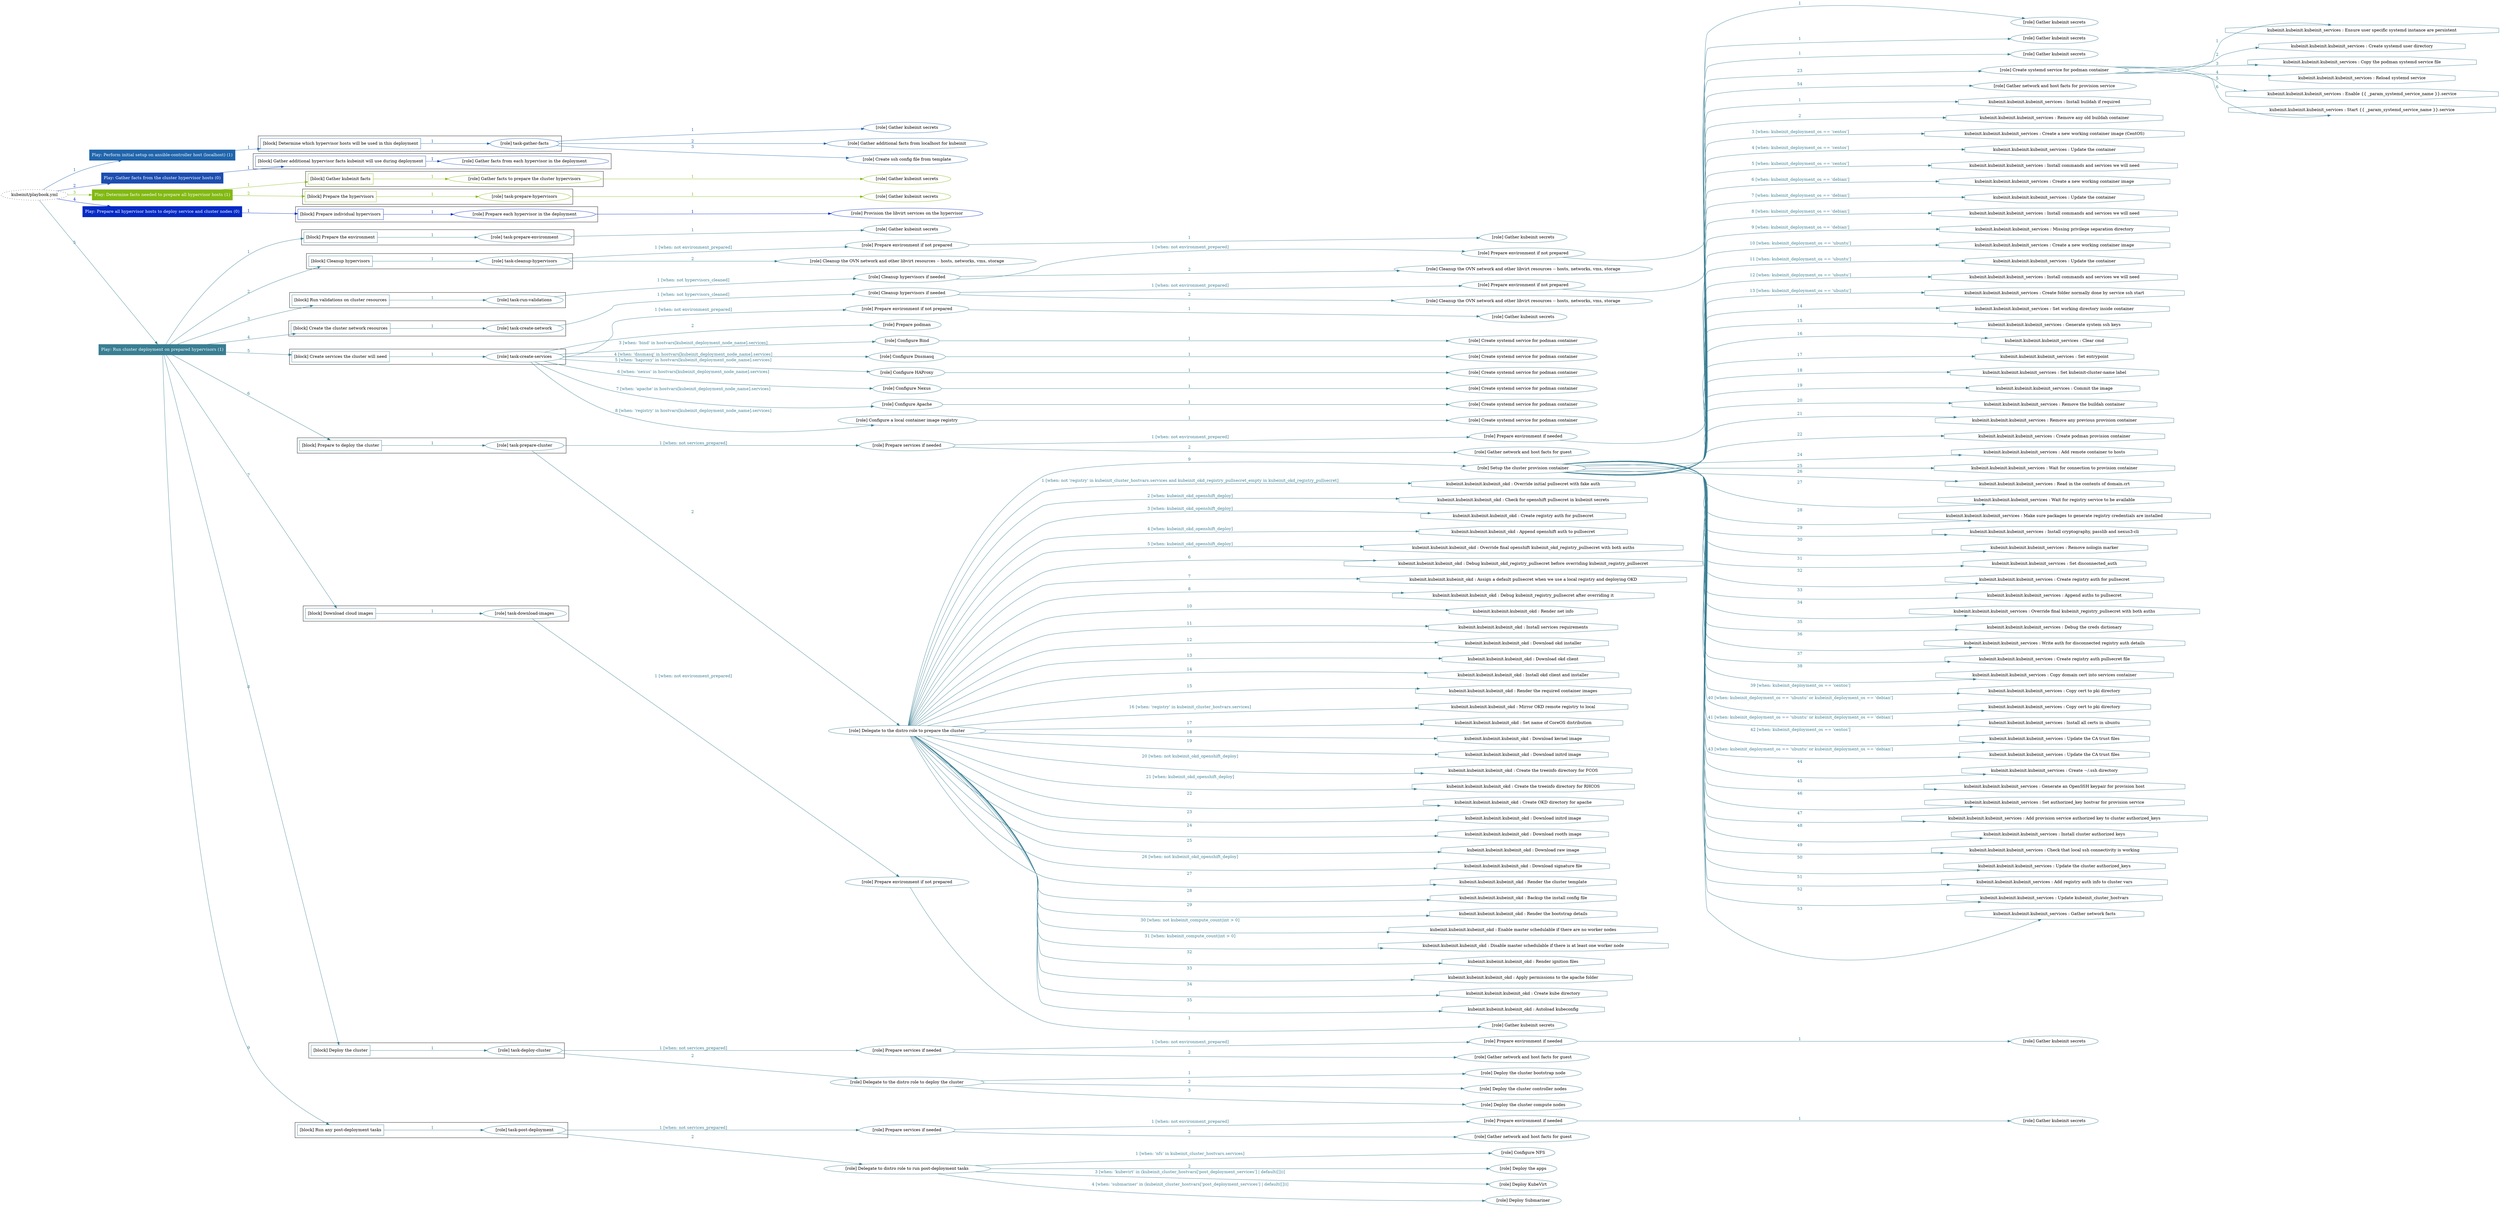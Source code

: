 digraph {
	graph [concentrate=true ordering=in rankdir=LR ratio=fill]
	edge [esep=5 sep=10]
	"kubeinit/playbook.yml" [URL="/home/runner/work/kubeinit/kubeinit/kubeinit/playbook.yml" id=playbook_3e0cfc71 style=dotted]
	play_28f6858c [label="Play: Perform initial setup on ansible-controller host (localhost) (1)" URL="/home/runner/work/kubeinit/kubeinit/kubeinit/playbook.yml" color="#2065ac" fontcolor="#ffffff" id=play_28f6858c shape=box style=filled tooltip=localhost]
	"kubeinit/playbook.yml" -> play_28f6858c [label="1 " color="#2065ac" fontcolor="#2065ac" id=edge_e061aba8 labeltooltip="1 " tooltip="1 "]
	subgraph "Gather kubeinit secrets" {
		role_9a591977 [label="[role] Gather kubeinit secrets" URL="/home/runner/.ansible/collections/ansible_collections/kubeinit/kubeinit/roles/kubeinit_prepare/tasks/build_hypervisors_group.yml" color="#2065ac" id=role_9a591977 tooltip="Gather kubeinit secrets"]
	}
	subgraph "Gather additional facts from localhost for kubeinit" {
		role_5f36d85f [label="[role] Gather additional facts from localhost for kubeinit" URL="/home/runner/.ansible/collections/ansible_collections/kubeinit/kubeinit/roles/kubeinit_prepare/tasks/build_hypervisors_group.yml" color="#2065ac" id=role_5f36d85f tooltip="Gather additional facts from localhost for kubeinit"]
	}
	subgraph "Create ssh config file from template" {
		role_0a064704 [label="[role] Create ssh config file from template" URL="/home/runner/.ansible/collections/ansible_collections/kubeinit/kubeinit/roles/kubeinit_prepare/tasks/build_hypervisors_group.yml" color="#2065ac" id=role_0a064704 tooltip="Create ssh config file from template"]
	}
	subgraph "task-gather-facts" {
		role_af4c4a6b [label="[role] task-gather-facts" URL="/home/runner/work/kubeinit/kubeinit/kubeinit/playbook.yml" color="#2065ac" id=role_af4c4a6b tooltip="task-gather-facts"]
		role_af4c4a6b -> role_9a591977 [label="1 " color="#2065ac" fontcolor="#2065ac" id=edge_753e7bca labeltooltip="1 " tooltip="1 "]
		role_af4c4a6b -> role_5f36d85f [label="2 " color="#2065ac" fontcolor="#2065ac" id=edge_796b53b8 labeltooltip="2 " tooltip="2 "]
		role_af4c4a6b -> role_0a064704 [label="3 " color="#2065ac" fontcolor="#2065ac" id=edge_03f9f251 labeltooltip="3 " tooltip="3 "]
	}
	subgraph "Play: Perform initial setup on ansible-controller host (localhost) (1)" {
		play_28f6858c -> block_8e1866ff [label=1 color="#2065ac" fontcolor="#2065ac" id=edge_629a602e labeltooltip=1 tooltip=1]
		subgraph cluster_block_8e1866ff {
			block_8e1866ff [label="[block] Determine which hypervisor hosts will be used in this deployment" URL="/home/runner/work/kubeinit/kubeinit/kubeinit/playbook.yml" color="#2065ac" id=block_8e1866ff labeltooltip="Determine which hypervisor hosts will be used in this deployment" shape=box tooltip="Determine which hypervisor hosts will be used in this deployment"]
			block_8e1866ff -> role_af4c4a6b [label="1 " color="#2065ac" fontcolor="#2065ac" id=edge_4473b5ce labeltooltip="1 " tooltip="1 "]
		}
	}
	play_2b87df3d [label="Play: Gather facts from the cluster hypervisor hosts (0)" URL="/home/runner/work/kubeinit/kubeinit/kubeinit/playbook.yml" color="#1c4db0" fontcolor="#ffffff" id=play_2b87df3d shape=box style=filled tooltip="Play: Gather facts from the cluster hypervisor hosts (0)"]
	"kubeinit/playbook.yml" -> play_2b87df3d [label="2 " color="#1c4db0" fontcolor="#1c4db0" id=edge_4fbd0000 labeltooltip="2 " tooltip="2 "]
	subgraph "Gather facts from each hypervisor in the deployment" {
		role_28fbc2a2 [label="[role] Gather facts from each hypervisor in the deployment" URL="/home/runner/work/kubeinit/kubeinit/kubeinit/playbook.yml" color="#1c4db0" id=role_28fbc2a2 tooltip="Gather facts from each hypervisor in the deployment"]
	}
	subgraph "Play: Gather facts from the cluster hypervisor hosts (0)" {
		play_2b87df3d -> block_f58419ae [label=1 color="#1c4db0" fontcolor="#1c4db0" id=edge_ddee502a labeltooltip=1 tooltip=1]
		subgraph cluster_block_f58419ae {
			block_f58419ae [label="[block] Gather additional hypervisor facts kubeinit will use during deployment" URL="/home/runner/work/kubeinit/kubeinit/kubeinit/playbook.yml" color="#1c4db0" id=block_f58419ae labeltooltip="Gather additional hypervisor facts kubeinit will use during deployment" shape=box tooltip="Gather additional hypervisor facts kubeinit will use during deployment"]
			block_f58419ae -> role_28fbc2a2 [label="1 " color="#1c4db0" fontcolor="#1c4db0" id=edge_13281457 labeltooltip="1 " tooltip="1 "]
		}
	}
	play_fa0a64da [label="Play: Determine facts needed to prepare all hypervisor hosts (1)" URL="/home/runner/work/kubeinit/kubeinit/kubeinit/playbook.yml" color="#82b913" fontcolor="#ffffff" id=play_fa0a64da shape=box style=filled tooltip=localhost]
	"kubeinit/playbook.yml" -> play_fa0a64da [label="3 " color="#82b913" fontcolor="#82b913" id=edge_d8764bef labeltooltip="3 " tooltip="3 "]
	subgraph "Gather kubeinit secrets" {
		role_56f02ebc [label="[role] Gather kubeinit secrets" URL="/home/runner/.ansible/collections/ansible_collections/kubeinit/kubeinit/roles/kubeinit_prepare/tasks/gather_kubeinit_facts.yml" color="#82b913" id=role_56f02ebc tooltip="Gather kubeinit secrets"]
	}
	subgraph "Gather facts to prepare the cluster hypervisors" {
		role_7aa66609 [label="[role] Gather facts to prepare the cluster hypervisors" URL="/home/runner/work/kubeinit/kubeinit/kubeinit/playbook.yml" color="#82b913" id=role_7aa66609 tooltip="Gather facts to prepare the cluster hypervisors"]
		role_7aa66609 -> role_56f02ebc [label="1 " color="#82b913" fontcolor="#82b913" id=edge_7668f284 labeltooltip="1 " tooltip="1 "]
	}
	subgraph "Gather kubeinit secrets" {
		role_383081a3 [label="[role] Gather kubeinit secrets" URL="/home/runner/.ansible/collections/ansible_collections/kubeinit/kubeinit/roles/kubeinit_prepare/tasks/gather_kubeinit_facts.yml" color="#82b913" id=role_383081a3 tooltip="Gather kubeinit secrets"]
	}
	subgraph "task-prepare-hypervisors" {
		role_e0480207 [label="[role] task-prepare-hypervisors" URL="/home/runner/work/kubeinit/kubeinit/kubeinit/playbook.yml" color="#82b913" id=role_e0480207 tooltip="task-prepare-hypervisors"]
		role_e0480207 -> role_383081a3 [label="1 " color="#82b913" fontcolor="#82b913" id=edge_dbd3eb0b labeltooltip="1 " tooltip="1 "]
	}
	subgraph "Play: Determine facts needed to prepare all hypervisor hosts (1)" {
		play_fa0a64da -> block_e5f9eb5e [label=1 color="#82b913" fontcolor="#82b913" id=edge_47473daf labeltooltip=1 tooltip=1]
		subgraph cluster_block_e5f9eb5e {
			block_e5f9eb5e [label="[block] Gather kubeinit facts" URL="/home/runner/work/kubeinit/kubeinit/kubeinit/playbook.yml" color="#82b913" id=block_e5f9eb5e labeltooltip="Gather kubeinit facts" shape=box tooltip="Gather kubeinit facts"]
			block_e5f9eb5e -> role_7aa66609 [label="1 " color="#82b913" fontcolor="#82b913" id=edge_a2299f84 labeltooltip="1 " tooltip="1 "]
		}
		play_fa0a64da -> block_afa9f984 [label=2 color="#82b913" fontcolor="#82b913" id=edge_143985c7 labeltooltip=2 tooltip=2]
		subgraph cluster_block_afa9f984 {
			block_afa9f984 [label="[block] Prepare the hypervisors" URL="/home/runner/work/kubeinit/kubeinit/kubeinit/playbook.yml" color="#82b913" id=block_afa9f984 labeltooltip="Prepare the hypervisors" shape=box tooltip="Prepare the hypervisors"]
			block_afa9f984 -> role_e0480207 [label="1 " color="#82b913" fontcolor="#82b913" id=edge_c237e34b labeltooltip="1 " tooltip="1 "]
		}
	}
	play_f6c021b9 [label="Play: Prepare all hypervisor hosts to deploy service and cluster nodes (0)" URL="/home/runner/work/kubeinit/kubeinit/kubeinit/playbook.yml" color="#062ac6" fontcolor="#ffffff" id=play_f6c021b9 shape=box style=filled tooltip="Play: Prepare all hypervisor hosts to deploy service and cluster nodes (0)"]
	"kubeinit/playbook.yml" -> play_f6c021b9 [label="4 " color="#062ac6" fontcolor="#062ac6" id=edge_545994e0 labeltooltip="4 " tooltip="4 "]
	subgraph "Provision the libvirt services on the hypervisor" {
		role_f3b18c8d [label="[role] Provision the libvirt services on the hypervisor" URL="/home/runner/.ansible/collections/ansible_collections/kubeinit/kubeinit/roles/kubeinit_prepare/tasks/prepare_hypervisor.yml" color="#062ac6" id=role_f3b18c8d tooltip="Provision the libvirt services on the hypervisor"]
	}
	subgraph "Prepare each hypervisor in the deployment" {
		role_8bfa8548 [label="[role] Prepare each hypervisor in the deployment" URL="/home/runner/work/kubeinit/kubeinit/kubeinit/playbook.yml" color="#062ac6" id=role_8bfa8548 tooltip="Prepare each hypervisor in the deployment"]
		role_8bfa8548 -> role_f3b18c8d [label="1 " color="#062ac6" fontcolor="#062ac6" id=edge_9deec17b labeltooltip="1 " tooltip="1 "]
	}
	subgraph "Play: Prepare all hypervisor hosts to deploy service and cluster nodes (0)" {
		play_f6c021b9 -> block_842ecda3 [label=1 color="#062ac6" fontcolor="#062ac6" id=edge_04b38f9b labeltooltip=1 tooltip=1]
		subgraph cluster_block_842ecda3 {
			block_842ecda3 [label="[block] Prepare individual hypervisors" URL="/home/runner/work/kubeinit/kubeinit/kubeinit/playbook.yml" color="#062ac6" id=block_842ecda3 labeltooltip="Prepare individual hypervisors" shape=box tooltip="Prepare individual hypervisors"]
			block_842ecda3 -> role_8bfa8548 [label="1 " color="#062ac6" fontcolor="#062ac6" id=edge_7c19c64f labeltooltip="1 " tooltip="1 "]
		}
	}
	play_3c51cadf [label="Play: Run cluster deployment on prepared hypervisors (1)" URL="/home/runner/work/kubeinit/kubeinit/kubeinit/playbook.yml" color="#397e93" fontcolor="#ffffff" id=play_3c51cadf shape=box style=filled tooltip=localhost]
	"kubeinit/playbook.yml" -> play_3c51cadf [label="5 " color="#397e93" fontcolor="#397e93" id=edge_22b7fe34 labeltooltip="5 " tooltip="5 "]
	subgraph "Gather kubeinit secrets" {
		role_f02a170b [label="[role] Gather kubeinit secrets" URL="/home/runner/.ansible/collections/ansible_collections/kubeinit/kubeinit/roles/kubeinit_prepare/tasks/gather_kubeinit_facts.yml" color="#397e93" id=role_f02a170b tooltip="Gather kubeinit secrets"]
	}
	subgraph "task-prepare-environment" {
		role_1205eb5b [label="[role] task-prepare-environment" URL="/home/runner/work/kubeinit/kubeinit/kubeinit/playbook.yml" color="#397e93" id=role_1205eb5b tooltip="task-prepare-environment"]
		role_1205eb5b -> role_f02a170b [label="1 " color="#397e93" fontcolor="#397e93" id=edge_d6121be9 labeltooltip="1 " tooltip="1 "]
	}
	subgraph "Gather kubeinit secrets" {
		role_9729379f [label="[role] Gather kubeinit secrets" URL="/home/runner/.ansible/collections/ansible_collections/kubeinit/kubeinit/roles/kubeinit_prepare/tasks/gather_kubeinit_facts.yml" color="#397e93" id=role_9729379f tooltip="Gather kubeinit secrets"]
	}
	subgraph "Prepare environment if not prepared" {
		role_4e9699b8 [label="[role] Prepare environment if not prepared" URL="/home/runner/.ansible/collections/ansible_collections/kubeinit/kubeinit/roles/kubeinit_prepare/tasks/cleanup_hypervisors.yml" color="#397e93" id=role_4e9699b8 tooltip="Prepare environment if not prepared"]
		role_4e9699b8 -> role_9729379f [label="1 " color="#397e93" fontcolor="#397e93" id=edge_a924efa4 labeltooltip="1 " tooltip="1 "]
	}
	subgraph "Cleanup the OVN network and other libvirt resources -- hosts, networks, vms, storage" {
		role_31ee8839 [label="[role] Cleanup the OVN network and other libvirt resources -- hosts, networks, vms, storage" URL="/home/runner/.ansible/collections/ansible_collections/kubeinit/kubeinit/roles/kubeinit_prepare/tasks/cleanup_hypervisors.yml" color="#397e93" id=role_31ee8839 tooltip="Cleanup the OVN network and other libvirt resources -- hosts, networks, vms, storage"]
	}
	subgraph "task-cleanup-hypervisors" {
		role_43615f9b [label="[role] task-cleanup-hypervisors" URL="/home/runner/work/kubeinit/kubeinit/kubeinit/playbook.yml" color="#397e93" id=role_43615f9b tooltip="task-cleanup-hypervisors"]
		role_43615f9b -> role_4e9699b8 [label="1 [when: not environment_prepared]" color="#397e93" fontcolor="#397e93" id=edge_fc1a410d labeltooltip="1 [when: not environment_prepared]" tooltip="1 [when: not environment_prepared]"]
		role_43615f9b -> role_31ee8839 [label="2 " color="#397e93" fontcolor="#397e93" id=edge_b01eafd1 labeltooltip="2 " tooltip="2 "]
	}
	subgraph "Gather kubeinit secrets" {
		role_0b847469 [label="[role] Gather kubeinit secrets" URL="/home/runner/.ansible/collections/ansible_collections/kubeinit/kubeinit/roles/kubeinit_prepare/tasks/gather_kubeinit_facts.yml" color="#397e93" id=role_0b847469 tooltip="Gather kubeinit secrets"]
	}
	subgraph "Prepare environment if not prepared" {
		role_c22b8db2 [label="[role] Prepare environment if not prepared" URL="/home/runner/.ansible/collections/ansible_collections/kubeinit/kubeinit/roles/kubeinit_prepare/tasks/cleanup_hypervisors.yml" color="#397e93" id=role_c22b8db2 tooltip="Prepare environment if not prepared"]
		role_c22b8db2 -> role_0b847469 [label="1 " color="#397e93" fontcolor="#397e93" id=edge_8a44288c labeltooltip="1 " tooltip="1 "]
	}
	subgraph "Cleanup the OVN network and other libvirt resources -- hosts, networks, vms, storage" {
		role_9143665a [label="[role] Cleanup the OVN network and other libvirt resources -- hosts, networks, vms, storage" URL="/home/runner/.ansible/collections/ansible_collections/kubeinit/kubeinit/roles/kubeinit_prepare/tasks/cleanup_hypervisors.yml" color="#397e93" id=role_9143665a tooltip="Cleanup the OVN network and other libvirt resources -- hosts, networks, vms, storage"]
	}
	subgraph "Cleanup hypervisors if needed" {
		role_8d8eb7fc [label="[role] Cleanup hypervisors if needed" URL="/home/runner/.ansible/collections/ansible_collections/kubeinit/kubeinit/roles/kubeinit_validations/tasks/main.yml" color="#397e93" id=role_8d8eb7fc tooltip="Cleanup hypervisors if needed"]
		role_8d8eb7fc -> role_c22b8db2 [label="1 [when: not environment_prepared]" color="#397e93" fontcolor="#397e93" id=edge_4ab59dcf labeltooltip="1 [when: not environment_prepared]" tooltip="1 [when: not environment_prepared]"]
		role_8d8eb7fc -> role_9143665a [label="2 " color="#397e93" fontcolor="#397e93" id=edge_3d995620 labeltooltip="2 " tooltip="2 "]
	}
	subgraph "task-run-validations" {
		role_c2283bd3 [label="[role] task-run-validations" URL="/home/runner/work/kubeinit/kubeinit/kubeinit/playbook.yml" color="#397e93" id=role_c2283bd3 tooltip="task-run-validations"]
		role_c2283bd3 -> role_8d8eb7fc [label="1 [when: not hypervisors_cleaned]" color="#397e93" fontcolor="#397e93" id=edge_4fa00d41 labeltooltip="1 [when: not hypervisors_cleaned]" tooltip="1 [when: not hypervisors_cleaned]"]
	}
	subgraph "Gather kubeinit secrets" {
		role_14545c7f [label="[role] Gather kubeinit secrets" URL="/home/runner/.ansible/collections/ansible_collections/kubeinit/kubeinit/roles/kubeinit_prepare/tasks/gather_kubeinit_facts.yml" color="#397e93" id=role_14545c7f tooltip="Gather kubeinit secrets"]
	}
	subgraph "Prepare environment if not prepared" {
		role_5c8ea380 [label="[role] Prepare environment if not prepared" URL="/home/runner/.ansible/collections/ansible_collections/kubeinit/kubeinit/roles/kubeinit_prepare/tasks/cleanup_hypervisors.yml" color="#397e93" id=role_5c8ea380 tooltip="Prepare environment if not prepared"]
		role_5c8ea380 -> role_14545c7f [label="1 " color="#397e93" fontcolor="#397e93" id=edge_a0cdac45 labeltooltip="1 " tooltip="1 "]
	}
	subgraph "Cleanup the OVN network and other libvirt resources -- hosts, networks, vms, storage" {
		role_007b954d [label="[role] Cleanup the OVN network and other libvirt resources -- hosts, networks, vms, storage" URL="/home/runner/.ansible/collections/ansible_collections/kubeinit/kubeinit/roles/kubeinit_prepare/tasks/cleanup_hypervisors.yml" color="#397e93" id=role_007b954d tooltip="Cleanup the OVN network and other libvirt resources -- hosts, networks, vms, storage"]
	}
	subgraph "Cleanup hypervisors if needed" {
		role_2d484a3c [label="[role] Cleanup hypervisors if needed" URL="/home/runner/.ansible/collections/ansible_collections/kubeinit/kubeinit/roles/kubeinit_libvirt/tasks/create_network.yml" color="#397e93" id=role_2d484a3c tooltip="Cleanup hypervisors if needed"]
		role_2d484a3c -> role_5c8ea380 [label="1 [when: not environment_prepared]" color="#397e93" fontcolor="#397e93" id=edge_49529f2e labeltooltip="1 [when: not environment_prepared]" tooltip="1 [when: not environment_prepared]"]
		role_2d484a3c -> role_007b954d [label="2 " color="#397e93" fontcolor="#397e93" id=edge_85c90085 labeltooltip="2 " tooltip="2 "]
	}
	subgraph "task-create-network" {
		role_8ce7b626 [label="[role] task-create-network" URL="/home/runner/work/kubeinit/kubeinit/kubeinit/playbook.yml" color="#397e93" id=role_8ce7b626 tooltip="task-create-network"]
		role_8ce7b626 -> role_2d484a3c [label="1 [when: not hypervisors_cleaned]" color="#397e93" fontcolor="#397e93" id=edge_c19b7f98 labeltooltip="1 [when: not hypervisors_cleaned]" tooltip="1 [when: not hypervisors_cleaned]"]
	}
	subgraph "Gather kubeinit secrets" {
		role_5b99307d [label="[role] Gather kubeinit secrets" URL="/home/runner/.ansible/collections/ansible_collections/kubeinit/kubeinit/roles/kubeinit_prepare/tasks/gather_kubeinit_facts.yml" color="#397e93" id=role_5b99307d tooltip="Gather kubeinit secrets"]
	}
	subgraph "Prepare environment if not prepared" {
		role_0e42e73e [label="[role] Prepare environment if not prepared" URL="/home/runner/.ansible/collections/ansible_collections/kubeinit/kubeinit/roles/kubeinit_services/tasks/main.yml" color="#397e93" id=role_0e42e73e tooltip="Prepare environment if not prepared"]
		role_0e42e73e -> role_5b99307d [label="1 " color="#397e93" fontcolor="#397e93" id=edge_b2cf8f2f labeltooltip="1 " tooltip="1 "]
	}
	subgraph "Prepare podman" {
		role_ef3b55e4 [label="[role] Prepare podman" URL="/home/runner/.ansible/collections/ansible_collections/kubeinit/kubeinit/roles/kubeinit_services/tasks/00_create_service_pod.yml" color="#397e93" id=role_ef3b55e4 tooltip="Prepare podman"]
	}
	subgraph "Create systemd service for podman container" {
		role_8b59f1b9 [label="[role] Create systemd service for podman container" URL="/home/runner/.ansible/collections/ansible_collections/kubeinit/kubeinit/roles/kubeinit_bind/tasks/main.yml" color="#397e93" id=role_8b59f1b9 tooltip="Create systemd service for podman container"]
	}
	subgraph "Configure Bind" {
		role_3a2c292b [label="[role] Configure Bind" URL="/home/runner/.ansible/collections/ansible_collections/kubeinit/kubeinit/roles/kubeinit_services/tasks/start_services_containers.yml" color="#397e93" id=role_3a2c292b tooltip="Configure Bind"]
		role_3a2c292b -> role_8b59f1b9 [label="1 " color="#397e93" fontcolor="#397e93" id=edge_68a34cec labeltooltip="1 " tooltip="1 "]
	}
	subgraph "Create systemd service for podman container" {
		role_00eb44ce [label="[role] Create systemd service for podman container" URL="/home/runner/.ansible/collections/ansible_collections/kubeinit/kubeinit/roles/kubeinit_dnsmasq/tasks/main.yml" color="#397e93" id=role_00eb44ce tooltip="Create systemd service for podman container"]
	}
	subgraph "Configure Dnsmasq" {
		role_fdb74308 [label="[role] Configure Dnsmasq" URL="/home/runner/.ansible/collections/ansible_collections/kubeinit/kubeinit/roles/kubeinit_services/tasks/start_services_containers.yml" color="#397e93" id=role_fdb74308 tooltip="Configure Dnsmasq"]
		role_fdb74308 -> role_00eb44ce [label="1 " color="#397e93" fontcolor="#397e93" id=edge_2cbbb188 labeltooltip="1 " tooltip="1 "]
	}
	subgraph "Create systemd service for podman container" {
		role_ee7295d8 [label="[role] Create systemd service for podman container" URL="/home/runner/.ansible/collections/ansible_collections/kubeinit/kubeinit/roles/kubeinit_haproxy/tasks/main.yml" color="#397e93" id=role_ee7295d8 tooltip="Create systemd service for podman container"]
	}
	subgraph "Configure HAProxy" {
		role_cc1fb7ca [label="[role] Configure HAProxy" URL="/home/runner/.ansible/collections/ansible_collections/kubeinit/kubeinit/roles/kubeinit_services/tasks/start_services_containers.yml" color="#397e93" id=role_cc1fb7ca tooltip="Configure HAProxy"]
		role_cc1fb7ca -> role_ee7295d8 [label="1 " color="#397e93" fontcolor="#397e93" id=edge_e65dd9e5 labeltooltip="1 " tooltip="1 "]
	}
	subgraph "Create systemd service for podman container" {
		role_b467a925 [label="[role] Create systemd service for podman container" URL="/home/runner/.ansible/collections/ansible_collections/kubeinit/kubeinit/roles/kubeinit_nexus/tasks/main.yml" color="#397e93" id=role_b467a925 tooltip="Create systemd service for podman container"]
	}
	subgraph "Configure Nexus" {
		role_59b8ce35 [label="[role] Configure Nexus" URL="/home/runner/.ansible/collections/ansible_collections/kubeinit/kubeinit/roles/kubeinit_services/tasks/start_services_containers.yml" color="#397e93" id=role_59b8ce35 tooltip="Configure Nexus"]
		role_59b8ce35 -> role_b467a925 [label="1 " color="#397e93" fontcolor="#397e93" id=edge_d9b51688 labeltooltip="1 " tooltip="1 "]
	}
	subgraph "Create systemd service for podman container" {
		role_409faa62 [label="[role] Create systemd service for podman container" URL="/home/runner/.ansible/collections/ansible_collections/kubeinit/kubeinit/roles/kubeinit_apache/tasks/main.yml" color="#397e93" id=role_409faa62 tooltip="Create systemd service for podman container"]
	}
	subgraph "Configure Apache" {
		role_b41118c1 [label="[role] Configure Apache" URL="/home/runner/.ansible/collections/ansible_collections/kubeinit/kubeinit/roles/kubeinit_services/tasks/start_services_containers.yml" color="#397e93" id=role_b41118c1 tooltip="Configure Apache"]
		role_b41118c1 -> role_409faa62 [label="1 " color="#397e93" fontcolor="#397e93" id=edge_77630ef5 labeltooltip="1 " tooltip="1 "]
	}
	subgraph "Create systemd service for podman container" {
		role_6bfc2ace [label="[role] Create systemd service for podman container" URL="/home/runner/.ansible/collections/ansible_collections/kubeinit/kubeinit/roles/kubeinit_registry/tasks/main.yml" color="#397e93" id=role_6bfc2ace tooltip="Create systemd service for podman container"]
	}
	subgraph "Configure a local container image registry" {
		role_b19e8ef7 [label="[role] Configure a local container image registry" URL="/home/runner/.ansible/collections/ansible_collections/kubeinit/kubeinit/roles/kubeinit_services/tasks/start_services_containers.yml" color="#397e93" id=role_b19e8ef7 tooltip="Configure a local container image registry"]
		role_b19e8ef7 -> role_6bfc2ace [label="1 " color="#397e93" fontcolor="#397e93" id=edge_7434624d labeltooltip="1 " tooltip="1 "]
	}
	subgraph "task-create-services" {
		role_2d24af27 [label="[role] task-create-services" URL="/home/runner/work/kubeinit/kubeinit/kubeinit/playbook.yml" color="#397e93" id=role_2d24af27 tooltip="task-create-services"]
		role_2d24af27 -> role_0e42e73e [label="1 [when: not environment_prepared]" color="#397e93" fontcolor="#397e93" id=edge_9d17d825 labeltooltip="1 [when: not environment_prepared]" tooltip="1 [when: not environment_prepared]"]
		role_2d24af27 -> role_ef3b55e4 [label="2 " color="#397e93" fontcolor="#397e93" id=edge_dba6ab65 labeltooltip="2 " tooltip="2 "]
		role_2d24af27 -> role_3a2c292b [label="3 [when: 'bind' in hostvars[kubeinit_deployment_node_name].services]" color="#397e93" fontcolor="#397e93" id=edge_409e8a5c labeltooltip="3 [when: 'bind' in hostvars[kubeinit_deployment_node_name].services]" tooltip="3 [when: 'bind' in hostvars[kubeinit_deployment_node_name].services]"]
		role_2d24af27 -> role_fdb74308 [label="4 [when: 'dnsmasq' in hostvars[kubeinit_deployment_node_name].services]" color="#397e93" fontcolor="#397e93" id=edge_2b5fd531 labeltooltip="4 [when: 'dnsmasq' in hostvars[kubeinit_deployment_node_name].services]" tooltip="4 [when: 'dnsmasq' in hostvars[kubeinit_deployment_node_name].services]"]
		role_2d24af27 -> role_cc1fb7ca [label="5 [when: 'haproxy' in hostvars[kubeinit_deployment_node_name].services]" color="#397e93" fontcolor="#397e93" id=edge_13208d88 labeltooltip="5 [when: 'haproxy' in hostvars[kubeinit_deployment_node_name].services]" tooltip="5 [when: 'haproxy' in hostvars[kubeinit_deployment_node_name].services]"]
		role_2d24af27 -> role_59b8ce35 [label="6 [when: 'nexus' in hostvars[kubeinit_deployment_node_name].services]" color="#397e93" fontcolor="#397e93" id=edge_803a1a0b labeltooltip="6 [when: 'nexus' in hostvars[kubeinit_deployment_node_name].services]" tooltip="6 [when: 'nexus' in hostvars[kubeinit_deployment_node_name].services]"]
		role_2d24af27 -> role_b41118c1 [label="7 [when: 'apache' in hostvars[kubeinit_deployment_node_name].services]" color="#397e93" fontcolor="#397e93" id=edge_962ef801 labeltooltip="7 [when: 'apache' in hostvars[kubeinit_deployment_node_name].services]" tooltip="7 [when: 'apache' in hostvars[kubeinit_deployment_node_name].services]"]
		role_2d24af27 -> role_b19e8ef7 [label="8 [when: 'registry' in hostvars[kubeinit_deployment_node_name].services]" color="#397e93" fontcolor="#397e93" id=edge_32b29b72 labeltooltip="8 [when: 'registry' in hostvars[kubeinit_deployment_node_name].services]" tooltip="8 [when: 'registry' in hostvars[kubeinit_deployment_node_name].services]"]
	}
	subgraph "Gather kubeinit secrets" {
		role_c01fd4b4 [label="[role] Gather kubeinit secrets" URL="/home/runner/.ansible/collections/ansible_collections/kubeinit/kubeinit/roles/kubeinit_prepare/tasks/gather_kubeinit_facts.yml" color="#397e93" id=role_c01fd4b4 tooltip="Gather kubeinit secrets"]
	}
	subgraph "Prepare environment if needed" {
		role_4ffa4019 [label="[role] Prepare environment if needed" URL="/home/runner/.ansible/collections/ansible_collections/kubeinit/kubeinit/roles/kubeinit_services/tasks/prepare_services.yml" color="#397e93" id=role_4ffa4019 tooltip="Prepare environment if needed"]
		role_4ffa4019 -> role_c01fd4b4 [label="1 " color="#397e93" fontcolor="#397e93" id=edge_9a3f3ef6 labeltooltip="1 " tooltip="1 "]
	}
	subgraph "Gather network and host facts for guest" {
		role_40a3fbcb [label="[role] Gather network and host facts for guest" URL="/home/runner/.ansible/collections/ansible_collections/kubeinit/kubeinit/roles/kubeinit_services/tasks/prepare_services.yml" color="#397e93" id=role_40a3fbcb tooltip="Gather network and host facts for guest"]
	}
	subgraph "Prepare services if needed" {
		role_8b22fef6 [label="[role] Prepare services if needed" URL="/home/runner/.ansible/collections/ansible_collections/kubeinit/kubeinit/roles/kubeinit_prepare/tasks/prepare_cluster.yml" color="#397e93" id=role_8b22fef6 tooltip="Prepare services if needed"]
		role_8b22fef6 -> role_4ffa4019 [label="1 [when: not environment_prepared]" color="#397e93" fontcolor="#397e93" id=edge_c080d988 labeltooltip="1 [when: not environment_prepared]" tooltip="1 [when: not environment_prepared]"]
		role_8b22fef6 -> role_40a3fbcb [label="2 " color="#397e93" fontcolor="#397e93" id=edge_72c628ad labeltooltip="2 " tooltip="2 "]
	}
	subgraph "Create systemd service for podman container" {
		role_2a873f49 [label="[role] Create systemd service for podman container" URL="/home/runner/.ansible/collections/ansible_collections/kubeinit/kubeinit/roles/kubeinit_services/tasks/create_provision_container.yml" color="#397e93" id=role_2a873f49 tooltip="Create systemd service for podman container"]
		task_556f47ce [label="kubeinit.kubeinit.kubeinit_services : Ensure user specific systemd instance are persistent" URL="/home/runner/.ansible/collections/ansible_collections/kubeinit/kubeinit/roles/kubeinit_services/tasks/create_managed_service.yml" color="#397e93" id=task_556f47ce shape=octagon tooltip="kubeinit.kubeinit.kubeinit_services : Ensure user specific systemd instance are persistent"]
		role_2a873f49 -> task_556f47ce [label="1 " color="#397e93" fontcolor="#397e93" id=edge_c645f424 labeltooltip="1 " tooltip="1 "]
		task_8cba9127 [label="kubeinit.kubeinit.kubeinit_services : Create systemd user directory" URL="/home/runner/.ansible/collections/ansible_collections/kubeinit/kubeinit/roles/kubeinit_services/tasks/create_managed_service.yml" color="#397e93" id=task_8cba9127 shape=octagon tooltip="kubeinit.kubeinit.kubeinit_services : Create systemd user directory"]
		role_2a873f49 -> task_8cba9127 [label="2 " color="#397e93" fontcolor="#397e93" id=edge_c25538aa labeltooltip="2 " tooltip="2 "]
		task_4136f089 [label="kubeinit.kubeinit.kubeinit_services : Copy the podman systemd service file" URL="/home/runner/.ansible/collections/ansible_collections/kubeinit/kubeinit/roles/kubeinit_services/tasks/create_managed_service.yml" color="#397e93" id=task_4136f089 shape=octagon tooltip="kubeinit.kubeinit.kubeinit_services : Copy the podman systemd service file"]
		role_2a873f49 -> task_4136f089 [label="3 " color="#397e93" fontcolor="#397e93" id=edge_639e49ac labeltooltip="3 " tooltip="3 "]
		task_596b7d76 [label="kubeinit.kubeinit.kubeinit_services : Reload systemd service" URL="/home/runner/.ansible/collections/ansible_collections/kubeinit/kubeinit/roles/kubeinit_services/tasks/create_managed_service.yml" color="#397e93" id=task_596b7d76 shape=octagon tooltip="kubeinit.kubeinit.kubeinit_services : Reload systemd service"]
		role_2a873f49 -> task_596b7d76 [label="4 " color="#397e93" fontcolor="#397e93" id=edge_13278a92 labeltooltip="4 " tooltip="4 "]
		task_fdeee6cd [label="kubeinit.kubeinit.kubeinit_services : Enable {{ _param_systemd_service_name }}.service" URL="/home/runner/.ansible/collections/ansible_collections/kubeinit/kubeinit/roles/kubeinit_services/tasks/create_managed_service.yml" color="#397e93" id=task_fdeee6cd shape=octagon tooltip="kubeinit.kubeinit.kubeinit_services : Enable {{ _param_systemd_service_name }}.service"]
		role_2a873f49 -> task_fdeee6cd [label="5 " color="#397e93" fontcolor="#397e93" id=edge_2104c22f labeltooltip="5 " tooltip="5 "]
		task_c3439572 [label="kubeinit.kubeinit.kubeinit_services : Start {{ _param_systemd_service_name }}.service" URL="/home/runner/.ansible/collections/ansible_collections/kubeinit/kubeinit/roles/kubeinit_services/tasks/create_managed_service.yml" color="#397e93" id=task_c3439572 shape=octagon tooltip="kubeinit.kubeinit.kubeinit_services : Start {{ _param_systemd_service_name }}.service"]
		role_2a873f49 -> task_c3439572 [label="6 " color="#397e93" fontcolor="#397e93" id=edge_3f108d79 labeltooltip="6 " tooltip="6 "]
	}
	subgraph "Gather network and host facts for provision service" {
		role_e5a3ecc5 [label="[role] Gather network and host facts for provision service" URL="/home/runner/.ansible/collections/ansible_collections/kubeinit/kubeinit/roles/kubeinit_services/tasks/create_provision_container.yml" color="#397e93" id=role_e5a3ecc5 tooltip="Gather network and host facts for provision service"]
	}
	subgraph "Setup the cluster provision container" {
		role_7cdcaeeb [label="[role] Setup the cluster provision container" URL="/home/runner/.ansible/collections/ansible_collections/kubeinit/kubeinit/roles/kubeinit_okd/tasks/prepare_cluster.yml" color="#397e93" id=role_7cdcaeeb tooltip="Setup the cluster provision container"]
		task_eb9973ff [label="kubeinit.kubeinit.kubeinit_services : Install buildah if required" URL="/home/runner/.ansible/collections/ansible_collections/kubeinit/kubeinit/roles/kubeinit_services/tasks/create_provision_container.yml" color="#397e93" id=task_eb9973ff shape=octagon tooltip="kubeinit.kubeinit.kubeinit_services : Install buildah if required"]
		role_7cdcaeeb -> task_eb9973ff [label="1 " color="#397e93" fontcolor="#397e93" id=edge_3112b025 labeltooltip="1 " tooltip="1 "]
		task_4f1119ba [label="kubeinit.kubeinit.kubeinit_services : Remove any old buildah container" URL="/home/runner/.ansible/collections/ansible_collections/kubeinit/kubeinit/roles/kubeinit_services/tasks/create_provision_container.yml" color="#397e93" id=task_4f1119ba shape=octagon tooltip="kubeinit.kubeinit.kubeinit_services : Remove any old buildah container"]
		role_7cdcaeeb -> task_4f1119ba [label="2 " color="#397e93" fontcolor="#397e93" id=edge_2e388cad labeltooltip="2 " tooltip="2 "]
		task_c5749c60 [label="kubeinit.kubeinit.kubeinit_services : Create a new working container image (CentOS)" URL="/home/runner/.ansible/collections/ansible_collections/kubeinit/kubeinit/roles/kubeinit_services/tasks/create_provision_container.yml" color="#397e93" id=task_c5749c60 shape=octagon tooltip="kubeinit.kubeinit.kubeinit_services : Create a new working container image (CentOS)"]
		role_7cdcaeeb -> task_c5749c60 [label="3 [when: kubeinit_deployment_os == 'centos']" color="#397e93" fontcolor="#397e93" id=edge_87e35933 labeltooltip="3 [when: kubeinit_deployment_os == 'centos']" tooltip="3 [when: kubeinit_deployment_os == 'centos']"]
		task_eb67b8f9 [label="kubeinit.kubeinit.kubeinit_services : Update the container" URL="/home/runner/.ansible/collections/ansible_collections/kubeinit/kubeinit/roles/kubeinit_services/tasks/create_provision_container.yml" color="#397e93" id=task_eb67b8f9 shape=octagon tooltip="kubeinit.kubeinit.kubeinit_services : Update the container"]
		role_7cdcaeeb -> task_eb67b8f9 [label="4 [when: kubeinit_deployment_os == 'centos']" color="#397e93" fontcolor="#397e93" id=edge_beb9525c labeltooltip="4 [when: kubeinit_deployment_os == 'centos']" tooltip="4 [when: kubeinit_deployment_os == 'centos']"]
		task_34c2b46a [label="kubeinit.kubeinit.kubeinit_services : Install commands and services we will need" URL="/home/runner/.ansible/collections/ansible_collections/kubeinit/kubeinit/roles/kubeinit_services/tasks/create_provision_container.yml" color="#397e93" id=task_34c2b46a shape=octagon tooltip="kubeinit.kubeinit.kubeinit_services : Install commands and services we will need"]
		role_7cdcaeeb -> task_34c2b46a [label="5 [when: kubeinit_deployment_os == 'centos']" color="#397e93" fontcolor="#397e93" id=edge_9cb7ed70 labeltooltip="5 [when: kubeinit_deployment_os == 'centos']" tooltip="5 [when: kubeinit_deployment_os == 'centos']"]
		task_b1b94bbc [label="kubeinit.kubeinit.kubeinit_services : Create a new working container image" URL="/home/runner/.ansible/collections/ansible_collections/kubeinit/kubeinit/roles/kubeinit_services/tasks/create_provision_container.yml" color="#397e93" id=task_b1b94bbc shape=octagon tooltip="kubeinit.kubeinit.kubeinit_services : Create a new working container image"]
		role_7cdcaeeb -> task_b1b94bbc [label="6 [when: kubeinit_deployment_os == 'debian']" color="#397e93" fontcolor="#397e93" id=edge_85fc2a7c labeltooltip="6 [when: kubeinit_deployment_os == 'debian']" tooltip="6 [when: kubeinit_deployment_os == 'debian']"]
		task_66314599 [label="kubeinit.kubeinit.kubeinit_services : Update the container" URL="/home/runner/.ansible/collections/ansible_collections/kubeinit/kubeinit/roles/kubeinit_services/tasks/create_provision_container.yml" color="#397e93" id=task_66314599 shape=octagon tooltip="kubeinit.kubeinit.kubeinit_services : Update the container"]
		role_7cdcaeeb -> task_66314599 [label="7 [when: kubeinit_deployment_os == 'debian']" color="#397e93" fontcolor="#397e93" id=edge_15a7af82 labeltooltip="7 [when: kubeinit_deployment_os == 'debian']" tooltip="7 [when: kubeinit_deployment_os == 'debian']"]
		task_3e24eb50 [label="kubeinit.kubeinit.kubeinit_services : Install commands and services we will need" URL="/home/runner/.ansible/collections/ansible_collections/kubeinit/kubeinit/roles/kubeinit_services/tasks/create_provision_container.yml" color="#397e93" id=task_3e24eb50 shape=octagon tooltip="kubeinit.kubeinit.kubeinit_services : Install commands and services we will need"]
		role_7cdcaeeb -> task_3e24eb50 [label="8 [when: kubeinit_deployment_os == 'debian']" color="#397e93" fontcolor="#397e93" id=edge_4d8a659c labeltooltip="8 [when: kubeinit_deployment_os == 'debian']" tooltip="8 [when: kubeinit_deployment_os == 'debian']"]
		task_b4c630f9 [label="kubeinit.kubeinit.kubeinit_services : Missing privilege separation directory" URL="/home/runner/.ansible/collections/ansible_collections/kubeinit/kubeinit/roles/kubeinit_services/tasks/create_provision_container.yml" color="#397e93" id=task_b4c630f9 shape=octagon tooltip="kubeinit.kubeinit.kubeinit_services : Missing privilege separation directory"]
		role_7cdcaeeb -> task_b4c630f9 [label="9 [when: kubeinit_deployment_os == 'debian']" color="#397e93" fontcolor="#397e93" id=edge_fef7fdcc labeltooltip="9 [when: kubeinit_deployment_os == 'debian']" tooltip="9 [when: kubeinit_deployment_os == 'debian']"]
		task_b27d8cd1 [label="kubeinit.kubeinit.kubeinit_services : Create a new working container image" URL="/home/runner/.ansible/collections/ansible_collections/kubeinit/kubeinit/roles/kubeinit_services/tasks/create_provision_container.yml" color="#397e93" id=task_b27d8cd1 shape=octagon tooltip="kubeinit.kubeinit.kubeinit_services : Create a new working container image"]
		role_7cdcaeeb -> task_b27d8cd1 [label="10 [when: kubeinit_deployment_os == 'ubuntu']" color="#397e93" fontcolor="#397e93" id=edge_69fb3ba6 labeltooltip="10 [when: kubeinit_deployment_os == 'ubuntu']" tooltip="10 [when: kubeinit_deployment_os == 'ubuntu']"]
		task_661af6bd [label="kubeinit.kubeinit.kubeinit_services : Update the container" URL="/home/runner/.ansible/collections/ansible_collections/kubeinit/kubeinit/roles/kubeinit_services/tasks/create_provision_container.yml" color="#397e93" id=task_661af6bd shape=octagon tooltip="kubeinit.kubeinit.kubeinit_services : Update the container"]
		role_7cdcaeeb -> task_661af6bd [label="11 [when: kubeinit_deployment_os == 'ubuntu']" color="#397e93" fontcolor="#397e93" id=edge_28dd353c labeltooltip="11 [when: kubeinit_deployment_os == 'ubuntu']" tooltip="11 [when: kubeinit_deployment_os == 'ubuntu']"]
		task_91618bed [label="kubeinit.kubeinit.kubeinit_services : Install commands and services we will need" URL="/home/runner/.ansible/collections/ansible_collections/kubeinit/kubeinit/roles/kubeinit_services/tasks/create_provision_container.yml" color="#397e93" id=task_91618bed shape=octagon tooltip="kubeinit.kubeinit.kubeinit_services : Install commands and services we will need"]
		role_7cdcaeeb -> task_91618bed [label="12 [when: kubeinit_deployment_os == 'ubuntu']" color="#397e93" fontcolor="#397e93" id=edge_95f6adb3 labeltooltip="12 [when: kubeinit_deployment_os == 'ubuntu']" tooltip="12 [when: kubeinit_deployment_os == 'ubuntu']"]
		task_e4590f71 [label="kubeinit.kubeinit.kubeinit_services : Create folder normally done by service ssh start" URL="/home/runner/.ansible/collections/ansible_collections/kubeinit/kubeinit/roles/kubeinit_services/tasks/create_provision_container.yml" color="#397e93" id=task_e4590f71 shape=octagon tooltip="kubeinit.kubeinit.kubeinit_services : Create folder normally done by service ssh start"]
		role_7cdcaeeb -> task_e4590f71 [label="13 [when: kubeinit_deployment_os == 'ubuntu']" color="#397e93" fontcolor="#397e93" id=edge_d9a76f89 labeltooltip="13 [when: kubeinit_deployment_os == 'ubuntu']" tooltip="13 [when: kubeinit_deployment_os == 'ubuntu']"]
		task_b4b4e692 [label="kubeinit.kubeinit.kubeinit_services : Set working directory inside container" URL="/home/runner/.ansible/collections/ansible_collections/kubeinit/kubeinit/roles/kubeinit_services/tasks/create_provision_container.yml" color="#397e93" id=task_b4b4e692 shape=octagon tooltip="kubeinit.kubeinit.kubeinit_services : Set working directory inside container"]
		role_7cdcaeeb -> task_b4b4e692 [label="14 " color="#397e93" fontcolor="#397e93" id=edge_104d4fe3 labeltooltip="14 " tooltip="14 "]
		task_3912c3f2 [label="kubeinit.kubeinit.kubeinit_services : Generate system ssh keys" URL="/home/runner/.ansible/collections/ansible_collections/kubeinit/kubeinit/roles/kubeinit_services/tasks/create_provision_container.yml" color="#397e93" id=task_3912c3f2 shape=octagon tooltip="kubeinit.kubeinit.kubeinit_services : Generate system ssh keys"]
		role_7cdcaeeb -> task_3912c3f2 [label="15 " color="#397e93" fontcolor="#397e93" id=edge_f100de86 labeltooltip="15 " tooltip="15 "]
		task_4419c6d7 [label="kubeinit.kubeinit.kubeinit_services : Clear cmd" URL="/home/runner/.ansible/collections/ansible_collections/kubeinit/kubeinit/roles/kubeinit_services/tasks/create_provision_container.yml" color="#397e93" id=task_4419c6d7 shape=octagon tooltip="kubeinit.kubeinit.kubeinit_services : Clear cmd"]
		role_7cdcaeeb -> task_4419c6d7 [label="16 " color="#397e93" fontcolor="#397e93" id=edge_f4d42078 labeltooltip="16 " tooltip="16 "]
		task_a40607a7 [label="kubeinit.kubeinit.kubeinit_services : Set entrypoint" URL="/home/runner/.ansible/collections/ansible_collections/kubeinit/kubeinit/roles/kubeinit_services/tasks/create_provision_container.yml" color="#397e93" id=task_a40607a7 shape=octagon tooltip="kubeinit.kubeinit.kubeinit_services : Set entrypoint"]
		role_7cdcaeeb -> task_a40607a7 [label="17 " color="#397e93" fontcolor="#397e93" id=edge_78013331 labeltooltip="17 " tooltip="17 "]
		task_8946ea94 [label="kubeinit.kubeinit.kubeinit_services : Set kubeinit-cluster-name label" URL="/home/runner/.ansible/collections/ansible_collections/kubeinit/kubeinit/roles/kubeinit_services/tasks/create_provision_container.yml" color="#397e93" id=task_8946ea94 shape=octagon tooltip="kubeinit.kubeinit.kubeinit_services : Set kubeinit-cluster-name label"]
		role_7cdcaeeb -> task_8946ea94 [label="18 " color="#397e93" fontcolor="#397e93" id=edge_29f21bde labeltooltip="18 " tooltip="18 "]
		task_6779dae8 [label="kubeinit.kubeinit.kubeinit_services : Commit the image" URL="/home/runner/.ansible/collections/ansible_collections/kubeinit/kubeinit/roles/kubeinit_services/tasks/create_provision_container.yml" color="#397e93" id=task_6779dae8 shape=octagon tooltip="kubeinit.kubeinit.kubeinit_services : Commit the image"]
		role_7cdcaeeb -> task_6779dae8 [label="19 " color="#397e93" fontcolor="#397e93" id=edge_31153ad9 labeltooltip="19 " tooltip="19 "]
		task_64204199 [label="kubeinit.kubeinit.kubeinit_services : Remove the buildah container" URL="/home/runner/.ansible/collections/ansible_collections/kubeinit/kubeinit/roles/kubeinit_services/tasks/create_provision_container.yml" color="#397e93" id=task_64204199 shape=octagon tooltip="kubeinit.kubeinit.kubeinit_services : Remove the buildah container"]
		role_7cdcaeeb -> task_64204199 [label="20 " color="#397e93" fontcolor="#397e93" id=edge_b53773a1 labeltooltip="20 " tooltip="20 "]
		task_5f8468b0 [label="kubeinit.kubeinit.kubeinit_services : Remove any previous provision container" URL="/home/runner/.ansible/collections/ansible_collections/kubeinit/kubeinit/roles/kubeinit_services/tasks/create_provision_container.yml" color="#397e93" id=task_5f8468b0 shape=octagon tooltip="kubeinit.kubeinit.kubeinit_services : Remove any previous provision container"]
		role_7cdcaeeb -> task_5f8468b0 [label="21 " color="#397e93" fontcolor="#397e93" id=edge_f6c83359 labeltooltip="21 " tooltip="21 "]
		task_18cdd27f [label="kubeinit.kubeinit.kubeinit_services : Create podman provision container" URL="/home/runner/.ansible/collections/ansible_collections/kubeinit/kubeinit/roles/kubeinit_services/tasks/create_provision_container.yml" color="#397e93" id=task_18cdd27f shape=octagon tooltip="kubeinit.kubeinit.kubeinit_services : Create podman provision container"]
		role_7cdcaeeb -> task_18cdd27f [label="22 " color="#397e93" fontcolor="#397e93" id=edge_84fa2383 labeltooltip="22 " tooltip="22 "]
		role_7cdcaeeb -> role_2a873f49 [label="23 " color="#397e93" fontcolor="#397e93" id=edge_686745bf labeltooltip="23 " tooltip="23 "]
		task_6c327f23 [label="kubeinit.kubeinit.kubeinit_services : Add remote container to hosts" URL="/home/runner/.ansible/collections/ansible_collections/kubeinit/kubeinit/roles/kubeinit_services/tasks/create_provision_container.yml" color="#397e93" id=task_6c327f23 shape=octagon tooltip="kubeinit.kubeinit.kubeinit_services : Add remote container to hosts"]
		role_7cdcaeeb -> task_6c327f23 [label="24 " color="#397e93" fontcolor="#397e93" id=edge_db40e1bd labeltooltip="24 " tooltip="24 "]
		task_177a5bd8 [label="kubeinit.kubeinit.kubeinit_services : Wait for connection to provision container" URL="/home/runner/.ansible/collections/ansible_collections/kubeinit/kubeinit/roles/kubeinit_services/tasks/create_provision_container.yml" color="#397e93" id=task_177a5bd8 shape=octagon tooltip="kubeinit.kubeinit.kubeinit_services : Wait for connection to provision container"]
		role_7cdcaeeb -> task_177a5bd8 [label="25 " color="#397e93" fontcolor="#397e93" id=edge_9df1f9ca labeltooltip="25 " tooltip="25 "]
		task_b29b692c [label="kubeinit.kubeinit.kubeinit_services : Read in the contents of domain.crt" URL="/home/runner/.ansible/collections/ansible_collections/kubeinit/kubeinit/roles/kubeinit_services/tasks/create_provision_container.yml" color="#397e93" id=task_b29b692c shape=octagon tooltip="kubeinit.kubeinit.kubeinit_services : Read in the contents of domain.crt"]
		role_7cdcaeeb -> task_b29b692c [label="26 " color="#397e93" fontcolor="#397e93" id=edge_1571f2ff labeltooltip="26 " tooltip="26 "]
		task_7a52a706 [label="kubeinit.kubeinit.kubeinit_services : Wait for registry service to be available" URL="/home/runner/.ansible/collections/ansible_collections/kubeinit/kubeinit/roles/kubeinit_services/tasks/create_provision_container.yml" color="#397e93" id=task_7a52a706 shape=octagon tooltip="kubeinit.kubeinit.kubeinit_services : Wait for registry service to be available"]
		role_7cdcaeeb -> task_7a52a706 [label="27 " color="#397e93" fontcolor="#397e93" id=edge_30490c11 labeltooltip="27 " tooltip="27 "]
		task_7e7d06f4 [label="kubeinit.kubeinit.kubeinit_services : Make sure packages to generate registry credentials are installed" URL="/home/runner/.ansible/collections/ansible_collections/kubeinit/kubeinit/roles/kubeinit_services/tasks/create_provision_container.yml" color="#397e93" id=task_7e7d06f4 shape=octagon tooltip="kubeinit.kubeinit.kubeinit_services : Make sure packages to generate registry credentials are installed"]
		role_7cdcaeeb -> task_7e7d06f4 [label="28 " color="#397e93" fontcolor="#397e93" id=edge_ebc0029b labeltooltip="28 " tooltip="28 "]
		task_c57e6494 [label="kubeinit.kubeinit.kubeinit_services : Install cryptography, passlib and nexus3-cli" URL="/home/runner/.ansible/collections/ansible_collections/kubeinit/kubeinit/roles/kubeinit_services/tasks/create_provision_container.yml" color="#397e93" id=task_c57e6494 shape=octagon tooltip="kubeinit.kubeinit.kubeinit_services : Install cryptography, passlib and nexus3-cli"]
		role_7cdcaeeb -> task_c57e6494 [label="29 " color="#397e93" fontcolor="#397e93" id=edge_9f6b9f5f labeltooltip="29 " tooltip="29 "]
		task_cd6162c9 [label="kubeinit.kubeinit.kubeinit_services : Remove nologin marker" URL="/home/runner/.ansible/collections/ansible_collections/kubeinit/kubeinit/roles/kubeinit_services/tasks/create_provision_container.yml" color="#397e93" id=task_cd6162c9 shape=octagon tooltip="kubeinit.kubeinit.kubeinit_services : Remove nologin marker"]
		role_7cdcaeeb -> task_cd6162c9 [label="30 " color="#397e93" fontcolor="#397e93" id=edge_1b02aa2f labeltooltip="30 " tooltip="30 "]
		task_7f04ec82 [label="kubeinit.kubeinit.kubeinit_services : Set disconnected_auth" URL="/home/runner/.ansible/collections/ansible_collections/kubeinit/kubeinit/roles/kubeinit_services/tasks/create_provision_container.yml" color="#397e93" id=task_7f04ec82 shape=octagon tooltip="kubeinit.kubeinit.kubeinit_services : Set disconnected_auth"]
		role_7cdcaeeb -> task_7f04ec82 [label="31 " color="#397e93" fontcolor="#397e93" id=edge_0fefc3eb labeltooltip="31 " tooltip="31 "]
		task_072776f1 [label="kubeinit.kubeinit.kubeinit_services : Create registry auth for pullsecret" URL="/home/runner/.ansible/collections/ansible_collections/kubeinit/kubeinit/roles/kubeinit_services/tasks/create_provision_container.yml" color="#397e93" id=task_072776f1 shape=octagon tooltip="kubeinit.kubeinit.kubeinit_services : Create registry auth for pullsecret"]
		role_7cdcaeeb -> task_072776f1 [label="32 " color="#397e93" fontcolor="#397e93" id=edge_b87b2189 labeltooltip="32 " tooltip="32 "]
		task_12a5524a [label="kubeinit.kubeinit.kubeinit_services : Append auths to pullsecret" URL="/home/runner/.ansible/collections/ansible_collections/kubeinit/kubeinit/roles/kubeinit_services/tasks/create_provision_container.yml" color="#397e93" id=task_12a5524a shape=octagon tooltip="kubeinit.kubeinit.kubeinit_services : Append auths to pullsecret"]
		role_7cdcaeeb -> task_12a5524a [label="33 " color="#397e93" fontcolor="#397e93" id=edge_6dccaabe labeltooltip="33 " tooltip="33 "]
		task_1571a33c [label="kubeinit.kubeinit.kubeinit_services : Override final kubeinit_registry_pullsecret with both auths" URL="/home/runner/.ansible/collections/ansible_collections/kubeinit/kubeinit/roles/kubeinit_services/tasks/create_provision_container.yml" color="#397e93" id=task_1571a33c shape=octagon tooltip="kubeinit.kubeinit.kubeinit_services : Override final kubeinit_registry_pullsecret with both auths"]
		role_7cdcaeeb -> task_1571a33c [label="34 " color="#397e93" fontcolor="#397e93" id=edge_e813a9e3 labeltooltip="34 " tooltip="34 "]
		task_e810ed85 [label="kubeinit.kubeinit.kubeinit_services : Debug the creds dictionary" URL="/home/runner/.ansible/collections/ansible_collections/kubeinit/kubeinit/roles/kubeinit_services/tasks/create_provision_container.yml" color="#397e93" id=task_e810ed85 shape=octagon tooltip="kubeinit.kubeinit.kubeinit_services : Debug the creds dictionary"]
		role_7cdcaeeb -> task_e810ed85 [label="35 " color="#397e93" fontcolor="#397e93" id=edge_59e39a85 labeltooltip="35 " tooltip="35 "]
		task_68ce52ea [label="kubeinit.kubeinit.kubeinit_services : Write auth for disconnected registry auth details" URL="/home/runner/.ansible/collections/ansible_collections/kubeinit/kubeinit/roles/kubeinit_services/tasks/create_provision_container.yml" color="#397e93" id=task_68ce52ea shape=octagon tooltip="kubeinit.kubeinit.kubeinit_services : Write auth for disconnected registry auth details"]
		role_7cdcaeeb -> task_68ce52ea [label="36 " color="#397e93" fontcolor="#397e93" id=edge_b6258582 labeltooltip="36 " tooltip="36 "]
		task_2f2d7d47 [label="kubeinit.kubeinit.kubeinit_services : Create registry auth pullsecret file" URL="/home/runner/.ansible/collections/ansible_collections/kubeinit/kubeinit/roles/kubeinit_services/tasks/create_provision_container.yml" color="#397e93" id=task_2f2d7d47 shape=octagon tooltip="kubeinit.kubeinit.kubeinit_services : Create registry auth pullsecret file"]
		role_7cdcaeeb -> task_2f2d7d47 [label="37 " color="#397e93" fontcolor="#397e93" id=edge_e95571bb labeltooltip="37 " tooltip="37 "]
		task_da1dce02 [label="kubeinit.kubeinit.kubeinit_services : Copy domain cert into services container" URL="/home/runner/.ansible/collections/ansible_collections/kubeinit/kubeinit/roles/kubeinit_services/tasks/create_provision_container.yml" color="#397e93" id=task_da1dce02 shape=octagon tooltip="kubeinit.kubeinit.kubeinit_services : Copy domain cert into services container"]
		role_7cdcaeeb -> task_da1dce02 [label="38 " color="#397e93" fontcolor="#397e93" id=edge_e3d00cc0 labeltooltip="38 " tooltip="38 "]
		task_0bcdef2f [label="kubeinit.kubeinit.kubeinit_services : Copy cert to pki directory" URL="/home/runner/.ansible/collections/ansible_collections/kubeinit/kubeinit/roles/kubeinit_services/tasks/create_provision_container.yml" color="#397e93" id=task_0bcdef2f shape=octagon tooltip="kubeinit.kubeinit.kubeinit_services : Copy cert to pki directory"]
		role_7cdcaeeb -> task_0bcdef2f [label="39 [when: kubeinit_deployment_os == 'centos']" color="#397e93" fontcolor="#397e93" id=edge_b5f73bd0 labeltooltip="39 [when: kubeinit_deployment_os == 'centos']" tooltip="39 [when: kubeinit_deployment_os == 'centos']"]
		task_0cc4390c [label="kubeinit.kubeinit.kubeinit_services : Copy cert to pki directory" URL="/home/runner/.ansible/collections/ansible_collections/kubeinit/kubeinit/roles/kubeinit_services/tasks/create_provision_container.yml" color="#397e93" id=task_0cc4390c shape=octagon tooltip="kubeinit.kubeinit.kubeinit_services : Copy cert to pki directory"]
		role_7cdcaeeb -> task_0cc4390c [label="40 [when: kubeinit_deployment_os == 'ubuntu' or kubeinit_deployment_os == 'debian']" color="#397e93" fontcolor="#397e93" id=edge_e85d0778 labeltooltip="40 [when: kubeinit_deployment_os == 'ubuntu' or kubeinit_deployment_os == 'debian']" tooltip="40 [when: kubeinit_deployment_os == 'ubuntu' or kubeinit_deployment_os == 'debian']"]
		task_bc72a35c [label="kubeinit.kubeinit.kubeinit_services : Install all certs in ubuntu" URL="/home/runner/.ansible/collections/ansible_collections/kubeinit/kubeinit/roles/kubeinit_services/tasks/create_provision_container.yml" color="#397e93" id=task_bc72a35c shape=octagon tooltip="kubeinit.kubeinit.kubeinit_services : Install all certs in ubuntu"]
		role_7cdcaeeb -> task_bc72a35c [label="41 [when: kubeinit_deployment_os == 'ubuntu' or kubeinit_deployment_os == 'debian']" color="#397e93" fontcolor="#397e93" id=edge_6d2b73e0 labeltooltip="41 [when: kubeinit_deployment_os == 'ubuntu' or kubeinit_deployment_os == 'debian']" tooltip="41 [when: kubeinit_deployment_os == 'ubuntu' or kubeinit_deployment_os == 'debian']"]
		task_0c63170e [label="kubeinit.kubeinit.kubeinit_services : Update the CA trust files" URL="/home/runner/.ansible/collections/ansible_collections/kubeinit/kubeinit/roles/kubeinit_services/tasks/create_provision_container.yml" color="#397e93" id=task_0c63170e shape=octagon tooltip="kubeinit.kubeinit.kubeinit_services : Update the CA trust files"]
		role_7cdcaeeb -> task_0c63170e [label="42 [when: kubeinit_deployment_os == 'centos']" color="#397e93" fontcolor="#397e93" id=edge_95a4986a labeltooltip="42 [when: kubeinit_deployment_os == 'centos']" tooltip="42 [when: kubeinit_deployment_os == 'centos']"]
		task_58e64eeb [label="kubeinit.kubeinit.kubeinit_services : Update the CA trust files" URL="/home/runner/.ansible/collections/ansible_collections/kubeinit/kubeinit/roles/kubeinit_services/tasks/create_provision_container.yml" color="#397e93" id=task_58e64eeb shape=octagon tooltip="kubeinit.kubeinit.kubeinit_services : Update the CA trust files"]
		role_7cdcaeeb -> task_58e64eeb [label="43 [when: kubeinit_deployment_os == 'ubuntu' or kubeinit_deployment_os == 'debian']" color="#397e93" fontcolor="#397e93" id=edge_a0dc8a11 labeltooltip="43 [when: kubeinit_deployment_os == 'ubuntu' or kubeinit_deployment_os == 'debian']" tooltip="43 [when: kubeinit_deployment_os == 'ubuntu' or kubeinit_deployment_os == 'debian']"]
		task_52179d14 [label="kubeinit.kubeinit.kubeinit_services : Create ~/.ssh directory" URL="/home/runner/.ansible/collections/ansible_collections/kubeinit/kubeinit/roles/kubeinit_services/tasks/create_provision_container.yml" color="#397e93" id=task_52179d14 shape=octagon tooltip="kubeinit.kubeinit.kubeinit_services : Create ~/.ssh directory"]
		role_7cdcaeeb -> task_52179d14 [label="44 " color="#397e93" fontcolor="#397e93" id=edge_32abd6fa labeltooltip="44 " tooltip="44 "]
		task_fbba6a0f [label="kubeinit.kubeinit.kubeinit_services : Generate an OpenSSH keypair for provision host" URL="/home/runner/.ansible/collections/ansible_collections/kubeinit/kubeinit/roles/kubeinit_services/tasks/create_provision_container.yml" color="#397e93" id=task_fbba6a0f shape=octagon tooltip="kubeinit.kubeinit.kubeinit_services : Generate an OpenSSH keypair for provision host"]
		role_7cdcaeeb -> task_fbba6a0f [label="45 " color="#397e93" fontcolor="#397e93" id=edge_70091269 labeltooltip="45 " tooltip="45 "]
		task_0d09dea8 [label="kubeinit.kubeinit.kubeinit_services : Set authorized_key hostvar for provision service" URL="/home/runner/.ansible/collections/ansible_collections/kubeinit/kubeinit/roles/kubeinit_services/tasks/create_provision_container.yml" color="#397e93" id=task_0d09dea8 shape=octagon tooltip="kubeinit.kubeinit.kubeinit_services : Set authorized_key hostvar for provision service"]
		role_7cdcaeeb -> task_0d09dea8 [label="46 " color="#397e93" fontcolor="#397e93" id=edge_7e116eac labeltooltip="46 " tooltip="46 "]
		task_17d02e83 [label="kubeinit.kubeinit.kubeinit_services : Add provision service authorized key to cluster authorized_keys" URL="/home/runner/.ansible/collections/ansible_collections/kubeinit/kubeinit/roles/kubeinit_services/tasks/create_provision_container.yml" color="#397e93" id=task_17d02e83 shape=octagon tooltip="kubeinit.kubeinit.kubeinit_services : Add provision service authorized key to cluster authorized_keys"]
		role_7cdcaeeb -> task_17d02e83 [label="47 " color="#397e93" fontcolor="#397e93" id=edge_ab6eb14d labeltooltip="47 " tooltip="47 "]
		task_5e4645a4 [label="kubeinit.kubeinit.kubeinit_services : Install cluster authorized keys" URL="/home/runner/.ansible/collections/ansible_collections/kubeinit/kubeinit/roles/kubeinit_services/tasks/create_provision_container.yml" color="#397e93" id=task_5e4645a4 shape=octagon tooltip="kubeinit.kubeinit.kubeinit_services : Install cluster authorized keys"]
		role_7cdcaeeb -> task_5e4645a4 [label="48 " color="#397e93" fontcolor="#397e93" id=edge_3ffc7c8f labeltooltip="48 " tooltip="48 "]
		task_8985078b [label="kubeinit.kubeinit.kubeinit_services : Check that local ssh connectivity is working" URL="/home/runner/.ansible/collections/ansible_collections/kubeinit/kubeinit/roles/kubeinit_services/tasks/create_provision_container.yml" color="#397e93" id=task_8985078b shape=octagon tooltip="kubeinit.kubeinit.kubeinit_services : Check that local ssh connectivity is working"]
		role_7cdcaeeb -> task_8985078b [label="49 " color="#397e93" fontcolor="#397e93" id=edge_cc5cb3e4 labeltooltip="49 " tooltip="49 "]
		task_c9395892 [label="kubeinit.kubeinit.kubeinit_services : Update the cluster authorized_keys" URL="/home/runner/.ansible/collections/ansible_collections/kubeinit/kubeinit/roles/kubeinit_services/tasks/create_provision_container.yml" color="#397e93" id=task_c9395892 shape=octagon tooltip="kubeinit.kubeinit.kubeinit_services : Update the cluster authorized_keys"]
		role_7cdcaeeb -> task_c9395892 [label="50 " color="#397e93" fontcolor="#397e93" id=edge_d6a187c3 labeltooltip="50 " tooltip="50 "]
		task_5fbaad09 [label="kubeinit.kubeinit.kubeinit_services : Add registry auth info to cluster vars" URL="/home/runner/.ansible/collections/ansible_collections/kubeinit/kubeinit/roles/kubeinit_services/tasks/create_provision_container.yml" color="#397e93" id=task_5fbaad09 shape=octagon tooltip="kubeinit.kubeinit.kubeinit_services : Add registry auth info to cluster vars"]
		role_7cdcaeeb -> task_5fbaad09 [label="51 " color="#397e93" fontcolor="#397e93" id=edge_426cfdde labeltooltip="51 " tooltip="51 "]
		task_9a2aff79 [label="kubeinit.kubeinit.kubeinit_services : Update kubeinit_cluster_hostvars" URL="/home/runner/.ansible/collections/ansible_collections/kubeinit/kubeinit/roles/kubeinit_services/tasks/create_provision_container.yml" color="#397e93" id=task_9a2aff79 shape=octagon tooltip="kubeinit.kubeinit.kubeinit_services : Update kubeinit_cluster_hostvars"]
		role_7cdcaeeb -> task_9a2aff79 [label="52 " color="#397e93" fontcolor="#397e93" id=edge_a46084b9 labeltooltip="52 " tooltip="52 "]
		task_c71b51ac [label="kubeinit.kubeinit.kubeinit_services : Gather network facts" URL="/home/runner/.ansible/collections/ansible_collections/kubeinit/kubeinit/roles/kubeinit_services/tasks/create_provision_container.yml" color="#397e93" id=task_c71b51ac shape=octagon tooltip="kubeinit.kubeinit.kubeinit_services : Gather network facts"]
		role_7cdcaeeb -> task_c71b51ac [label="53 " color="#397e93" fontcolor="#397e93" id=edge_a9463722 labeltooltip="53 " tooltip="53 "]
		role_7cdcaeeb -> role_e5a3ecc5 [label="54 " color="#397e93" fontcolor="#397e93" id=edge_54a7133a labeltooltip="54 " tooltip="54 "]
	}
	subgraph "Delegate to the distro role to prepare the cluster" {
		role_a81b4330 [label="[role] Delegate to the distro role to prepare the cluster" URL="/home/runner/.ansible/collections/ansible_collections/kubeinit/kubeinit/roles/kubeinit_prepare/tasks/prepare_cluster.yml" color="#397e93" id=role_a81b4330 tooltip="Delegate to the distro role to prepare the cluster"]
		task_224bf086 [label="kubeinit.kubeinit.kubeinit_okd : Override initial pullsecret with fake auth" URL="/home/runner/.ansible/collections/ansible_collections/kubeinit/kubeinit/roles/kubeinit_okd/tasks/prepare_cluster.yml" color="#397e93" id=task_224bf086 shape=octagon tooltip="kubeinit.kubeinit.kubeinit_okd : Override initial pullsecret with fake auth"]
		role_a81b4330 -> task_224bf086 [label="1 [when: not 'registry' in kubeinit_cluster_hostvars.services and kubeinit_okd_registry_pullsecret_empty in kubeinit_okd_registry_pullsecret]" color="#397e93" fontcolor="#397e93" id=edge_7f760b2c labeltooltip="1 [when: not 'registry' in kubeinit_cluster_hostvars.services and kubeinit_okd_registry_pullsecret_empty in kubeinit_okd_registry_pullsecret]" tooltip="1 [when: not 'registry' in kubeinit_cluster_hostvars.services and kubeinit_okd_registry_pullsecret_empty in kubeinit_okd_registry_pullsecret]"]
		task_0c829ac0 [label="kubeinit.kubeinit.kubeinit_okd : Check for openshift pullsecret in kubeinit secrets" URL="/home/runner/.ansible/collections/ansible_collections/kubeinit/kubeinit/roles/kubeinit_okd/tasks/prepare_cluster.yml" color="#397e93" id=task_0c829ac0 shape=octagon tooltip="kubeinit.kubeinit.kubeinit_okd : Check for openshift pullsecret in kubeinit secrets"]
		role_a81b4330 -> task_0c829ac0 [label="2 [when: kubeinit_okd_openshift_deploy]" color="#397e93" fontcolor="#397e93" id=edge_26c8e0ef labeltooltip="2 [when: kubeinit_okd_openshift_deploy]" tooltip="2 [when: kubeinit_okd_openshift_deploy]"]
		task_51591900 [label="kubeinit.kubeinit.kubeinit_okd : Create registry auth for pullsecret" URL="/home/runner/.ansible/collections/ansible_collections/kubeinit/kubeinit/roles/kubeinit_okd/tasks/prepare_cluster.yml" color="#397e93" id=task_51591900 shape=octagon tooltip="kubeinit.kubeinit.kubeinit_okd : Create registry auth for pullsecret"]
		role_a81b4330 -> task_51591900 [label="3 [when: kubeinit_okd_openshift_deploy]" color="#397e93" fontcolor="#397e93" id=edge_4ae6da5a labeltooltip="3 [when: kubeinit_okd_openshift_deploy]" tooltip="3 [when: kubeinit_okd_openshift_deploy]"]
		task_572716ca [label="kubeinit.kubeinit.kubeinit_okd : Append openshift auth to pullsecret" URL="/home/runner/.ansible/collections/ansible_collections/kubeinit/kubeinit/roles/kubeinit_okd/tasks/prepare_cluster.yml" color="#397e93" id=task_572716ca shape=octagon tooltip="kubeinit.kubeinit.kubeinit_okd : Append openshift auth to pullsecret"]
		role_a81b4330 -> task_572716ca [label="4 [when: kubeinit_okd_openshift_deploy]" color="#397e93" fontcolor="#397e93" id=edge_89800816 labeltooltip="4 [when: kubeinit_okd_openshift_deploy]" tooltip="4 [when: kubeinit_okd_openshift_deploy]"]
		task_a173e06d [label="kubeinit.kubeinit.kubeinit_okd : Override final openshift kubeinit_okd_registry_pullsecret with both auths" URL="/home/runner/.ansible/collections/ansible_collections/kubeinit/kubeinit/roles/kubeinit_okd/tasks/prepare_cluster.yml" color="#397e93" id=task_a173e06d shape=octagon tooltip="kubeinit.kubeinit.kubeinit_okd : Override final openshift kubeinit_okd_registry_pullsecret with both auths"]
		role_a81b4330 -> task_a173e06d [label="5 [when: kubeinit_okd_openshift_deploy]" color="#397e93" fontcolor="#397e93" id=edge_b34ea3b5 labeltooltip="5 [when: kubeinit_okd_openshift_deploy]" tooltip="5 [when: kubeinit_okd_openshift_deploy]"]
		task_7c0e6aab [label="kubeinit.kubeinit.kubeinit_okd : Debug kubeinit_okd_registry_pullsecret before overriding kubeinit_registry_pullsecret" URL="/home/runner/.ansible/collections/ansible_collections/kubeinit/kubeinit/roles/kubeinit_okd/tasks/prepare_cluster.yml" color="#397e93" id=task_7c0e6aab shape=octagon tooltip="kubeinit.kubeinit.kubeinit_okd : Debug kubeinit_okd_registry_pullsecret before overriding kubeinit_registry_pullsecret"]
		role_a81b4330 -> task_7c0e6aab [label="6 " color="#397e93" fontcolor="#397e93" id=edge_ddd8a376 labeltooltip="6 " tooltip="6 "]
		task_9132826d [label="kubeinit.kubeinit.kubeinit_okd : Assign a default pullsecret when we use a local registry and deploying OKD" URL="/home/runner/.ansible/collections/ansible_collections/kubeinit/kubeinit/roles/kubeinit_okd/tasks/prepare_cluster.yml" color="#397e93" id=task_9132826d shape=octagon tooltip="kubeinit.kubeinit.kubeinit_okd : Assign a default pullsecret when we use a local registry and deploying OKD"]
		role_a81b4330 -> task_9132826d [label="7 " color="#397e93" fontcolor="#397e93" id=edge_b83a4eba labeltooltip="7 " tooltip="7 "]
		task_681592aa [label="kubeinit.kubeinit.kubeinit_okd : Debug kubeinit_registry_pullsecret after overriding it" URL="/home/runner/.ansible/collections/ansible_collections/kubeinit/kubeinit/roles/kubeinit_okd/tasks/prepare_cluster.yml" color="#397e93" id=task_681592aa shape=octagon tooltip="kubeinit.kubeinit.kubeinit_okd : Debug kubeinit_registry_pullsecret after overriding it"]
		role_a81b4330 -> task_681592aa [label="8 " color="#397e93" fontcolor="#397e93" id=edge_3116d6a1 labeltooltip="8 " tooltip="8 "]
		role_a81b4330 -> role_7cdcaeeb [label="9 " color="#397e93" fontcolor="#397e93" id=edge_1fe4d157 labeltooltip="9 " tooltip="9 "]
		task_1188a5b9 [label="kubeinit.kubeinit.kubeinit_okd : Render net info" URL="/home/runner/.ansible/collections/ansible_collections/kubeinit/kubeinit/roles/kubeinit_okd/tasks/prepare_cluster.yml" color="#397e93" id=task_1188a5b9 shape=octagon tooltip="kubeinit.kubeinit.kubeinit_okd : Render net info"]
		role_a81b4330 -> task_1188a5b9 [label="10 " color="#397e93" fontcolor="#397e93" id=edge_1e6ac295 labeltooltip="10 " tooltip="10 "]
		task_22fca044 [label="kubeinit.kubeinit.kubeinit_okd : Install services requirements" URL="/home/runner/.ansible/collections/ansible_collections/kubeinit/kubeinit/roles/kubeinit_okd/tasks/prepare_cluster.yml" color="#397e93" id=task_22fca044 shape=octagon tooltip="kubeinit.kubeinit.kubeinit_okd : Install services requirements"]
		role_a81b4330 -> task_22fca044 [label="11 " color="#397e93" fontcolor="#397e93" id=edge_ee13fdcd labeltooltip="11 " tooltip="11 "]
		task_9f32ef04 [label="kubeinit.kubeinit.kubeinit_okd : Download okd installer" URL="/home/runner/.ansible/collections/ansible_collections/kubeinit/kubeinit/roles/kubeinit_okd/tasks/prepare_cluster.yml" color="#397e93" id=task_9f32ef04 shape=octagon tooltip="kubeinit.kubeinit.kubeinit_okd : Download okd installer"]
		role_a81b4330 -> task_9f32ef04 [label="12 " color="#397e93" fontcolor="#397e93" id=edge_160dd02a labeltooltip="12 " tooltip="12 "]
		task_21d6d892 [label="kubeinit.kubeinit.kubeinit_okd : Download okd client" URL="/home/runner/.ansible/collections/ansible_collections/kubeinit/kubeinit/roles/kubeinit_okd/tasks/prepare_cluster.yml" color="#397e93" id=task_21d6d892 shape=octagon tooltip="kubeinit.kubeinit.kubeinit_okd : Download okd client"]
		role_a81b4330 -> task_21d6d892 [label="13 " color="#397e93" fontcolor="#397e93" id=edge_c9955ecb labeltooltip="13 " tooltip="13 "]
		task_92c97507 [label="kubeinit.kubeinit.kubeinit_okd : Install okd client and installer" URL="/home/runner/.ansible/collections/ansible_collections/kubeinit/kubeinit/roles/kubeinit_okd/tasks/prepare_cluster.yml" color="#397e93" id=task_92c97507 shape=octagon tooltip="kubeinit.kubeinit.kubeinit_okd : Install okd client and installer"]
		role_a81b4330 -> task_92c97507 [label="14 " color="#397e93" fontcolor="#397e93" id=edge_294120de labeltooltip="14 " tooltip="14 "]
		task_6f7fbe16 [label="kubeinit.kubeinit.kubeinit_okd : Render the required container images" URL="/home/runner/.ansible/collections/ansible_collections/kubeinit/kubeinit/roles/kubeinit_okd/tasks/prepare_cluster.yml" color="#397e93" id=task_6f7fbe16 shape=octagon tooltip="kubeinit.kubeinit.kubeinit_okd : Render the required container images"]
		role_a81b4330 -> task_6f7fbe16 [label="15 " color="#397e93" fontcolor="#397e93" id=edge_f4164927 labeltooltip="15 " tooltip="15 "]
		task_d28b4ba9 [label="kubeinit.kubeinit.kubeinit_okd : Mirror OKD remote registry to local" URL="/home/runner/.ansible/collections/ansible_collections/kubeinit/kubeinit/roles/kubeinit_okd/tasks/prepare_cluster.yml" color="#397e93" id=task_d28b4ba9 shape=octagon tooltip="kubeinit.kubeinit.kubeinit_okd : Mirror OKD remote registry to local"]
		role_a81b4330 -> task_d28b4ba9 [label="16 [when: 'registry' in kubeinit_cluster_hostvars.services]" color="#397e93" fontcolor="#397e93" id=edge_14b5e56c labeltooltip="16 [when: 'registry' in kubeinit_cluster_hostvars.services]" tooltip="16 [when: 'registry' in kubeinit_cluster_hostvars.services]"]
		task_a3db7abb [label="kubeinit.kubeinit.kubeinit_okd : Set name of CoreOS distribution" URL="/home/runner/.ansible/collections/ansible_collections/kubeinit/kubeinit/roles/kubeinit_okd/tasks/prepare_cluster.yml" color="#397e93" id=task_a3db7abb shape=octagon tooltip="kubeinit.kubeinit.kubeinit_okd : Set name of CoreOS distribution"]
		role_a81b4330 -> task_a3db7abb [label="17 " color="#397e93" fontcolor="#397e93" id=edge_eca37320 labeltooltip="17 " tooltip="17 "]
		task_22794798 [label="kubeinit.kubeinit.kubeinit_okd : Download kernel image" URL="/home/runner/.ansible/collections/ansible_collections/kubeinit/kubeinit/roles/kubeinit_okd/tasks/prepare_cluster.yml" color="#397e93" id=task_22794798 shape=octagon tooltip="kubeinit.kubeinit.kubeinit_okd : Download kernel image"]
		role_a81b4330 -> task_22794798 [label="18 " color="#397e93" fontcolor="#397e93" id=edge_9f95bd8a labeltooltip="18 " tooltip="18 "]
		task_48d4ebb2 [label="kubeinit.kubeinit.kubeinit_okd : Download initrd image" URL="/home/runner/.ansible/collections/ansible_collections/kubeinit/kubeinit/roles/kubeinit_okd/tasks/prepare_cluster.yml" color="#397e93" id=task_48d4ebb2 shape=octagon tooltip="kubeinit.kubeinit.kubeinit_okd : Download initrd image"]
		role_a81b4330 -> task_48d4ebb2 [label="19 " color="#397e93" fontcolor="#397e93" id=edge_a51bc285 labeltooltip="19 " tooltip="19 "]
		task_4dc59246 [label="kubeinit.kubeinit.kubeinit_okd : Create the treeinfo directory for FCOS" URL="/home/runner/.ansible/collections/ansible_collections/kubeinit/kubeinit/roles/kubeinit_okd/tasks/prepare_cluster.yml" color="#397e93" id=task_4dc59246 shape=octagon tooltip="kubeinit.kubeinit.kubeinit_okd : Create the treeinfo directory for FCOS"]
		role_a81b4330 -> task_4dc59246 [label="20 [when: not kubeinit_okd_openshift_deploy]" color="#397e93" fontcolor="#397e93" id=edge_dbe20156 labeltooltip="20 [when: not kubeinit_okd_openshift_deploy]" tooltip="20 [when: not kubeinit_okd_openshift_deploy]"]
		task_4bed3b90 [label="kubeinit.kubeinit.kubeinit_okd : Create the treeinfo directory for RHCOS" URL="/home/runner/.ansible/collections/ansible_collections/kubeinit/kubeinit/roles/kubeinit_okd/tasks/prepare_cluster.yml" color="#397e93" id=task_4bed3b90 shape=octagon tooltip="kubeinit.kubeinit.kubeinit_okd : Create the treeinfo directory for RHCOS"]
		role_a81b4330 -> task_4bed3b90 [label="21 [when: kubeinit_okd_openshift_deploy]" color="#397e93" fontcolor="#397e93" id=edge_4ff7f3d2 labeltooltip="21 [when: kubeinit_okd_openshift_deploy]" tooltip="21 [when: kubeinit_okd_openshift_deploy]"]
		task_182053e0 [label="kubeinit.kubeinit.kubeinit_okd : Create OKD directory for apache" URL="/home/runner/.ansible/collections/ansible_collections/kubeinit/kubeinit/roles/kubeinit_okd/tasks/prepare_cluster.yml" color="#397e93" id=task_182053e0 shape=octagon tooltip="kubeinit.kubeinit.kubeinit_okd : Create OKD directory for apache"]
		role_a81b4330 -> task_182053e0 [label="22 " color="#397e93" fontcolor="#397e93" id=edge_67e7a5d4 labeltooltip="22 " tooltip="22 "]
		task_3a1afcf7 [label="kubeinit.kubeinit.kubeinit_okd : Download initrd image" URL="/home/runner/.ansible/collections/ansible_collections/kubeinit/kubeinit/roles/kubeinit_okd/tasks/prepare_cluster.yml" color="#397e93" id=task_3a1afcf7 shape=octagon tooltip="kubeinit.kubeinit.kubeinit_okd : Download initrd image"]
		role_a81b4330 -> task_3a1afcf7 [label="23 " color="#397e93" fontcolor="#397e93" id=edge_9b37a080 labeltooltip="23 " tooltip="23 "]
		task_f7324afc [label="kubeinit.kubeinit.kubeinit_okd : Download rootfs image" URL="/home/runner/.ansible/collections/ansible_collections/kubeinit/kubeinit/roles/kubeinit_okd/tasks/prepare_cluster.yml" color="#397e93" id=task_f7324afc shape=octagon tooltip="kubeinit.kubeinit.kubeinit_okd : Download rootfs image"]
		role_a81b4330 -> task_f7324afc [label="24 " color="#397e93" fontcolor="#397e93" id=edge_37b6995d labeltooltip="24 " tooltip="24 "]
		task_bdfee112 [label="kubeinit.kubeinit.kubeinit_okd : Download raw image" URL="/home/runner/.ansible/collections/ansible_collections/kubeinit/kubeinit/roles/kubeinit_okd/tasks/prepare_cluster.yml" color="#397e93" id=task_bdfee112 shape=octagon tooltip="kubeinit.kubeinit.kubeinit_okd : Download raw image"]
		role_a81b4330 -> task_bdfee112 [label="25 " color="#397e93" fontcolor="#397e93" id=edge_50bd771f labeltooltip="25 " tooltip="25 "]
		task_173db21f [label="kubeinit.kubeinit.kubeinit_okd : Download signature file" URL="/home/runner/.ansible/collections/ansible_collections/kubeinit/kubeinit/roles/kubeinit_okd/tasks/prepare_cluster.yml" color="#397e93" id=task_173db21f shape=octagon tooltip="kubeinit.kubeinit.kubeinit_okd : Download signature file"]
		role_a81b4330 -> task_173db21f [label="26 [when: not kubeinit_okd_openshift_deploy]" color="#397e93" fontcolor="#397e93" id=edge_14113783 labeltooltip="26 [when: not kubeinit_okd_openshift_deploy]" tooltip="26 [when: not kubeinit_okd_openshift_deploy]"]
		task_d88a3d72 [label="kubeinit.kubeinit.kubeinit_okd : Render the cluster template" URL="/home/runner/.ansible/collections/ansible_collections/kubeinit/kubeinit/roles/kubeinit_okd/tasks/prepare_cluster.yml" color="#397e93" id=task_d88a3d72 shape=octagon tooltip="kubeinit.kubeinit.kubeinit_okd : Render the cluster template"]
		role_a81b4330 -> task_d88a3d72 [label="27 " color="#397e93" fontcolor="#397e93" id=edge_0e35f564 labeltooltip="27 " tooltip="27 "]
		task_30c5dfc1 [label="kubeinit.kubeinit.kubeinit_okd : Backup the install config file" URL="/home/runner/.ansible/collections/ansible_collections/kubeinit/kubeinit/roles/kubeinit_okd/tasks/prepare_cluster.yml" color="#397e93" id=task_30c5dfc1 shape=octagon tooltip="kubeinit.kubeinit.kubeinit_okd : Backup the install config file"]
		role_a81b4330 -> task_30c5dfc1 [label="28 " color="#397e93" fontcolor="#397e93" id=edge_1ac9f24c labeltooltip="28 " tooltip="28 "]
		task_e6f27346 [label="kubeinit.kubeinit.kubeinit_okd : Render the bootstrap details" URL="/home/runner/.ansible/collections/ansible_collections/kubeinit/kubeinit/roles/kubeinit_okd/tasks/prepare_cluster.yml" color="#397e93" id=task_e6f27346 shape=octagon tooltip="kubeinit.kubeinit.kubeinit_okd : Render the bootstrap details"]
		role_a81b4330 -> task_e6f27346 [label="29 " color="#397e93" fontcolor="#397e93" id=edge_af686d16 labeltooltip="29 " tooltip="29 "]
		task_eff4785b [label="kubeinit.kubeinit.kubeinit_okd : Enable master schedulable if there are no worker nodes" URL="/home/runner/.ansible/collections/ansible_collections/kubeinit/kubeinit/roles/kubeinit_okd/tasks/prepare_cluster.yml" color="#397e93" id=task_eff4785b shape=octagon tooltip="kubeinit.kubeinit.kubeinit_okd : Enable master schedulable if there are no worker nodes"]
		role_a81b4330 -> task_eff4785b [label="30 [when: not kubeinit_compute_count|int > 0]" color="#397e93" fontcolor="#397e93" id=edge_9fc06f71 labeltooltip="30 [when: not kubeinit_compute_count|int > 0]" tooltip="30 [when: not kubeinit_compute_count|int > 0]"]
		task_b0fe379c [label="kubeinit.kubeinit.kubeinit_okd : Disable master schedulable if there is at least one worker node" URL="/home/runner/.ansible/collections/ansible_collections/kubeinit/kubeinit/roles/kubeinit_okd/tasks/prepare_cluster.yml" color="#397e93" id=task_b0fe379c shape=octagon tooltip="kubeinit.kubeinit.kubeinit_okd : Disable master schedulable if there is at least one worker node"]
		role_a81b4330 -> task_b0fe379c [label="31 [when: kubeinit_compute_count|int > 0]" color="#397e93" fontcolor="#397e93" id=edge_c0cfda59 labeltooltip="31 [when: kubeinit_compute_count|int > 0]" tooltip="31 [when: kubeinit_compute_count|int > 0]"]
		task_49d1e0e7 [label="kubeinit.kubeinit.kubeinit_okd : Render ignition files" URL="/home/runner/.ansible/collections/ansible_collections/kubeinit/kubeinit/roles/kubeinit_okd/tasks/prepare_cluster.yml" color="#397e93" id=task_49d1e0e7 shape=octagon tooltip="kubeinit.kubeinit.kubeinit_okd : Render ignition files"]
		role_a81b4330 -> task_49d1e0e7 [label="32 " color="#397e93" fontcolor="#397e93" id=edge_2cc9fb3a labeltooltip="32 " tooltip="32 "]
		task_43f8f237 [label="kubeinit.kubeinit.kubeinit_okd : Apply permissions to the apache folder" URL="/home/runner/.ansible/collections/ansible_collections/kubeinit/kubeinit/roles/kubeinit_okd/tasks/prepare_cluster.yml" color="#397e93" id=task_43f8f237 shape=octagon tooltip="kubeinit.kubeinit.kubeinit_okd : Apply permissions to the apache folder"]
		role_a81b4330 -> task_43f8f237 [label="33 " color="#397e93" fontcolor="#397e93" id=edge_bdb158a6 labeltooltip="33 " tooltip="33 "]
		task_53b7f1e0 [label="kubeinit.kubeinit.kubeinit_okd : Create kube directory" URL="/home/runner/.ansible/collections/ansible_collections/kubeinit/kubeinit/roles/kubeinit_okd/tasks/prepare_cluster.yml" color="#397e93" id=task_53b7f1e0 shape=octagon tooltip="kubeinit.kubeinit.kubeinit_okd : Create kube directory"]
		role_a81b4330 -> task_53b7f1e0 [label="34 " color="#397e93" fontcolor="#397e93" id=edge_987211f2 labeltooltip="34 " tooltip="34 "]
		task_df24f5de [label="kubeinit.kubeinit.kubeinit_okd : Autoload kubeconfig" URL="/home/runner/.ansible/collections/ansible_collections/kubeinit/kubeinit/roles/kubeinit_okd/tasks/prepare_cluster.yml" color="#397e93" id=task_df24f5de shape=octagon tooltip="kubeinit.kubeinit.kubeinit_okd : Autoload kubeconfig"]
		role_a81b4330 -> task_df24f5de [label="35 " color="#397e93" fontcolor="#397e93" id=edge_d9a6eaae labeltooltip="35 " tooltip="35 "]
	}
	subgraph "task-prepare-cluster" {
		role_ec1e2398 [label="[role] task-prepare-cluster" URL="/home/runner/work/kubeinit/kubeinit/kubeinit/playbook.yml" color="#397e93" id=role_ec1e2398 tooltip="task-prepare-cluster"]
		role_ec1e2398 -> role_8b22fef6 [label="1 [when: not services_prepared]" color="#397e93" fontcolor="#397e93" id=edge_420b2d55 labeltooltip="1 [when: not services_prepared]" tooltip="1 [when: not services_prepared]"]
		role_ec1e2398 -> role_a81b4330 [label="2 " color="#397e93" fontcolor="#397e93" id=edge_99ebd1c4 labeltooltip="2 " tooltip="2 "]
	}
	subgraph "Gather kubeinit secrets" {
		role_22da1641 [label="[role] Gather kubeinit secrets" URL="/home/runner/.ansible/collections/ansible_collections/kubeinit/kubeinit/roles/kubeinit_prepare/tasks/gather_kubeinit_facts.yml" color="#397e93" id=role_22da1641 tooltip="Gather kubeinit secrets"]
	}
	subgraph "Prepare environment if not prepared" {
		role_733ae050 [label="[role] Prepare environment if not prepared" URL="/home/runner/.ansible/collections/ansible_collections/kubeinit/kubeinit/roles/kubeinit_libvirt/tasks/download_cloud_images.yml" color="#397e93" id=role_733ae050 tooltip="Prepare environment if not prepared"]
		role_733ae050 -> role_22da1641 [label="1 " color="#397e93" fontcolor="#397e93" id=edge_b378935d labeltooltip="1 " tooltip="1 "]
	}
	subgraph "task-download-images" {
		role_57a6b448 [label="[role] task-download-images" URL="/home/runner/work/kubeinit/kubeinit/kubeinit/playbook.yml" color="#397e93" id=role_57a6b448 tooltip="task-download-images"]
		role_57a6b448 -> role_733ae050 [label="1 [when: not environment_prepared]" color="#397e93" fontcolor="#397e93" id=edge_99f4fe84 labeltooltip="1 [when: not environment_prepared]" tooltip="1 [when: not environment_prepared]"]
	}
	subgraph "Gather kubeinit secrets" {
		role_bc3e5df2 [label="[role] Gather kubeinit secrets" URL="/home/runner/.ansible/collections/ansible_collections/kubeinit/kubeinit/roles/kubeinit_prepare/tasks/gather_kubeinit_facts.yml" color="#397e93" id=role_bc3e5df2 tooltip="Gather kubeinit secrets"]
	}
	subgraph "Prepare environment if needed" {
		role_473db9e1 [label="[role] Prepare environment if needed" URL="/home/runner/.ansible/collections/ansible_collections/kubeinit/kubeinit/roles/kubeinit_services/tasks/prepare_services.yml" color="#397e93" id=role_473db9e1 tooltip="Prepare environment if needed"]
		role_473db9e1 -> role_bc3e5df2 [label="1 " color="#397e93" fontcolor="#397e93" id=edge_fcb42b9f labeltooltip="1 " tooltip="1 "]
	}
	subgraph "Gather network and host facts for guest" {
		role_06a44b88 [label="[role] Gather network and host facts for guest" URL="/home/runner/.ansible/collections/ansible_collections/kubeinit/kubeinit/roles/kubeinit_services/tasks/prepare_services.yml" color="#397e93" id=role_06a44b88 tooltip="Gather network and host facts for guest"]
	}
	subgraph "Prepare services if needed" {
		role_3f69d5f8 [label="[role] Prepare services if needed" URL="/home/runner/.ansible/collections/ansible_collections/kubeinit/kubeinit/roles/kubeinit_prepare/tasks/deploy_cluster.yml" color="#397e93" id=role_3f69d5f8 tooltip="Prepare services if needed"]
		role_3f69d5f8 -> role_473db9e1 [label="1 [when: not environment_prepared]" color="#397e93" fontcolor="#397e93" id=edge_ee4d84a6 labeltooltip="1 [when: not environment_prepared]" tooltip="1 [when: not environment_prepared]"]
		role_3f69d5f8 -> role_06a44b88 [label="2 " color="#397e93" fontcolor="#397e93" id=edge_669dc1d7 labeltooltip="2 " tooltip="2 "]
	}
	subgraph "Deploy the cluster bootstrap node" {
		role_b0973ecc [label="[role] Deploy the cluster bootstrap node" URL="/home/runner/.ansible/collections/ansible_collections/kubeinit/kubeinit/roles/kubeinit_okd/tasks/main.yml" color="#397e93" id=role_b0973ecc tooltip="Deploy the cluster bootstrap node"]
	}
	subgraph "Deploy the cluster controller nodes" {
		role_04db0379 [label="[role] Deploy the cluster controller nodes" URL="/home/runner/.ansible/collections/ansible_collections/kubeinit/kubeinit/roles/kubeinit_okd/tasks/main.yml" color="#397e93" id=role_04db0379 tooltip="Deploy the cluster controller nodes"]
	}
	subgraph "Deploy the cluster compute nodes" {
		role_93dffcc8 [label="[role] Deploy the cluster compute nodes" URL="/home/runner/.ansible/collections/ansible_collections/kubeinit/kubeinit/roles/kubeinit_okd/tasks/main.yml" color="#397e93" id=role_93dffcc8 tooltip="Deploy the cluster compute nodes"]
	}
	subgraph "Delegate to the distro role to deploy the cluster" {
		role_8ac1a96a [label="[role] Delegate to the distro role to deploy the cluster" URL="/home/runner/.ansible/collections/ansible_collections/kubeinit/kubeinit/roles/kubeinit_prepare/tasks/deploy_cluster.yml" color="#397e93" id=role_8ac1a96a tooltip="Delegate to the distro role to deploy the cluster"]
		role_8ac1a96a -> role_b0973ecc [label="1 " color="#397e93" fontcolor="#397e93" id=edge_aadb6744 labeltooltip="1 " tooltip="1 "]
		role_8ac1a96a -> role_04db0379 [label="2 " color="#397e93" fontcolor="#397e93" id=edge_18e9c9ef labeltooltip="2 " tooltip="2 "]
		role_8ac1a96a -> role_93dffcc8 [label="3 " color="#397e93" fontcolor="#397e93" id=edge_042c41fd labeltooltip="3 " tooltip="3 "]
	}
	subgraph "task-deploy-cluster" {
		role_f785b6df [label="[role] task-deploy-cluster" URL="/home/runner/work/kubeinit/kubeinit/kubeinit/playbook.yml" color="#397e93" id=role_f785b6df tooltip="task-deploy-cluster"]
		role_f785b6df -> role_3f69d5f8 [label="1 [when: not services_prepared]" color="#397e93" fontcolor="#397e93" id=edge_fd6ae0cb labeltooltip="1 [when: not services_prepared]" tooltip="1 [when: not services_prepared]"]
		role_f785b6df -> role_8ac1a96a [label="2 " color="#397e93" fontcolor="#397e93" id=edge_6dfdf65e labeltooltip="2 " tooltip="2 "]
	}
	subgraph "Gather kubeinit secrets" {
		role_568ce2ef [label="[role] Gather kubeinit secrets" URL="/home/runner/.ansible/collections/ansible_collections/kubeinit/kubeinit/roles/kubeinit_prepare/tasks/gather_kubeinit_facts.yml" color="#397e93" id=role_568ce2ef tooltip="Gather kubeinit secrets"]
	}
	subgraph "Prepare environment if needed" {
		role_be7a6b71 [label="[role] Prepare environment if needed" URL="/home/runner/.ansible/collections/ansible_collections/kubeinit/kubeinit/roles/kubeinit_services/tasks/prepare_services.yml" color="#397e93" id=role_be7a6b71 tooltip="Prepare environment if needed"]
		role_be7a6b71 -> role_568ce2ef [label="1 " color="#397e93" fontcolor="#397e93" id=edge_b88bde60 labeltooltip="1 " tooltip="1 "]
	}
	subgraph "Gather network and host facts for guest" {
		role_27e0687c [label="[role] Gather network and host facts for guest" URL="/home/runner/.ansible/collections/ansible_collections/kubeinit/kubeinit/roles/kubeinit_services/tasks/prepare_services.yml" color="#397e93" id=role_27e0687c tooltip="Gather network and host facts for guest"]
	}
	subgraph "Prepare services if needed" {
		role_1e85044d [label="[role] Prepare services if needed" URL="/home/runner/.ansible/collections/ansible_collections/kubeinit/kubeinit/roles/kubeinit_prepare/tasks/post_deployment.yml" color="#397e93" id=role_1e85044d tooltip="Prepare services if needed"]
		role_1e85044d -> role_be7a6b71 [label="1 [when: not environment_prepared]" color="#397e93" fontcolor="#397e93" id=edge_204441c9 labeltooltip="1 [when: not environment_prepared]" tooltip="1 [when: not environment_prepared]"]
		role_1e85044d -> role_27e0687c [label="2 " color="#397e93" fontcolor="#397e93" id=edge_94d3e0f9 labeltooltip="2 " tooltip="2 "]
	}
	subgraph "Configure NFS" {
		role_ee4e4c8e [label="[role] Configure NFS" URL="/home/runner/.ansible/collections/ansible_collections/kubeinit/kubeinit/roles/kubeinit_okd/tasks/post_deployment_tasks.yml" color="#397e93" id=role_ee4e4c8e tooltip="Configure NFS"]
	}
	subgraph "Deploy the apps" {
		role_b856be4c [label="[role] Deploy the apps" URL="/home/runner/.ansible/collections/ansible_collections/kubeinit/kubeinit/roles/kubeinit_okd/tasks/post_deployment_tasks.yml" color="#397e93" id=role_b856be4c tooltip="Deploy the apps"]
	}
	subgraph "Deploy KubeVirt" {
		role_e6ff039b [label="[role] Deploy KubeVirt" URL="/home/runner/.ansible/collections/ansible_collections/kubeinit/kubeinit/roles/kubeinit_okd/tasks/post_deployment_tasks.yml" color="#397e93" id=role_e6ff039b tooltip="Deploy KubeVirt"]
	}
	subgraph "Deploy Submariner" {
		role_d8134b74 [label="[role] Deploy Submariner" URL="/home/runner/.ansible/collections/ansible_collections/kubeinit/kubeinit/roles/kubeinit_okd/tasks/post_deployment_tasks.yml" color="#397e93" id=role_d8134b74 tooltip="Deploy Submariner"]
	}
	subgraph "Delegate to distro role to run post-deployment tasks" {
		role_d517ecce [label="[role] Delegate to distro role to run post-deployment tasks" URL="/home/runner/.ansible/collections/ansible_collections/kubeinit/kubeinit/roles/kubeinit_prepare/tasks/post_deployment.yml" color="#397e93" id=role_d517ecce tooltip="Delegate to distro role to run post-deployment tasks"]
		role_d517ecce -> role_ee4e4c8e [label="1 [when: 'nfs' in kubeinit_cluster_hostvars.services]" color="#397e93" fontcolor="#397e93" id=edge_a3c248ab labeltooltip="1 [when: 'nfs' in kubeinit_cluster_hostvars.services]" tooltip="1 [when: 'nfs' in kubeinit_cluster_hostvars.services]"]
		role_d517ecce -> role_b856be4c [label="2 " color="#397e93" fontcolor="#397e93" id=edge_fde90dda labeltooltip="2 " tooltip="2 "]
		role_d517ecce -> role_e6ff039b [label="3 [when: 'kubevirt' in (kubeinit_cluster_hostvars['post_deployment_services'] | default([]))]" color="#397e93" fontcolor="#397e93" id=edge_717fb271 labeltooltip="3 [when: 'kubevirt' in (kubeinit_cluster_hostvars['post_deployment_services'] | default([]))]" tooltip="3 [when: 'kubevirt' in (kubeinit_cluster_hostvars['post_deployment_services'] | default([]))]"]
		role_d517ecce -> role_d8134b74 [label="4 [when: 'submariner' in (kubeinit_cluster_hostvars['post_deployment_services'] | default([]))]" color="#397e93" fontcolor="#397e93" id=edge_b3e922ce labeltooltip="4 [when: 'submariner' in (kubeinit_cluster_hostvars['post_deployment_services'] | default([]))]" tooltip="4 [when: 'submariner' in (kubeinit_cluster_hostvars['post_deployment_services'] | default([]))]"]
	}
	subgraph "task-post-deployment" {
		role_dfd74124 [label="[role] task-post-deployment" URL="/home/runner/work/kubeinit/kubeinit/kubeinit/playbook.yml" color="#397e93" id=role_dfd74124 tooltip="task-post-deployment"]
		role_dfd74124 -> role_1e85044d [label="1 [when: not services_prepared]" color="#397e93" fontcolor="#397e93" id=edge_4ae8e0a5 labeltooltip="1 [when: not services_prepared]" tooltip="1 [when: not services_prepared]"]
		role_dfd74124 -> role_d517ecce [label="2 " color="#397e93" fontcolor="#397e93" id=edge_50441089 labeltooltip="2 " tooltip="2 "]
	}
	subgraph "Play: Run cluster deployment on prepared hypervisors (1)" {
		play_3c51cadf -> block_d43ae39d [label=1 color="#397e93" fontcolor="#397e93" id=edge_c2922569 labeltooltip=1 tooltip=1]
		subgraph cluster_block_d43ae39d {
			block_d43ae39d [label="[block] Prepare the environment" URL="/home/runner/work/kubeinit/kubeinit/kubeinit/playbook.yml" color="#397e93" id=block_d43ae39d labeltooltip="Prepare the environment" shape=box tooltip="Prepare the environment"]
			block_d43ae39d -> role_1205eb5b [label="1 " color="#397e93" fontcolor="#397e93" id=edge_b8d7d55b labeltooltip="1 " tooltip="1 "]
		}
		play_3c51cadf -> block_19a178cf [label=2 color="#397e93" fontcolor="#397e93" id=edge_cd25855d labeltooltip=2 tooltip=2]
		subgraph cluster_block_19a178cf {
			block_19a178cf [label="[block] Cleanup hypervisors" URL="/home/runner/work/kubeinit/kubeinit/kubeinit/playbook.yml" color="#397e93" id=block_19a178cf labeltooltip="Cleanup hypervisors" shape=box tooltip="Cleanup hypervisors"]
			block_19a178cf -> role_43615f9b [label="1 " color="#397e93" fontcolor="#397e93" id=edge_02497da3 labeltooltip="1 " tooltip="1 "]
		}
		play_3c51cadf -> block_a1b46c36 [label=3 color="#397e93" fontcolor="#397e93" id=edge_521407aa labeltooltip=3 tooltip=3]
		subgraph cluster_block_a1b46c36 {
			block_a1b46c36 [label="[block] Run validations on cluster resources" URL="/home/runner/work/kubeinit/kubeinit/kubeinit/playbook.yml" color="#397e93" id=block_a1b46c36 labeltooltip="Run validations on cluster resources" shape=box tooltip="Run validations on cluster resources"]
			block_a1b46c36 -> role_c2283bd3 [label="1 " color="#397e93" fontcolor="#397e93" id=edge_094d50eb labeltooltip="1 " tooltip="1 "]
		}
		play_3c51cadf -> block_94d7fba0 [label=4 color="#397e93" fontcolor="#397e93" id=edge_b0375ca6 labeltooltip=4 tooltip=4]
		subgraph cluster_block_94d7fba0 {
			block_94d7fba0 [label="[block] Create the cluster network resources" URL="/home/runner/work/kubeinit/kubeinit/kubeinit/playbook.yml" color="#397e93" id=block_94d7fba0 labeltooltip="Create the cluster network resources" shape=box tooltip="Create the cluster network resources"]
			block_94d7fba0 -> role_8ce7b626 [label="1 " color="#397e93" fontcolor="#397e93" id=edge_feb4a11d labeltooltip="1 " tooltip="1 "]
		}
		play_3c51cadf -> block_90b0813a [label=5 color="#397e93" fontcolor="#397e93" id=edge_6835fe60 labeltooltip=5 tooltip=5]
		subgraph cluster_block_90b0813a {
			block_90b0813a [label="[block] Create services the cluster will need" URL="/home/runner/work/kubeinit/kubeinit/kubeinit/playbook.yml" color="#397e93" id=block_90b0813a labeltooltip="Create services the cluster will need" shape=box tooltip="Create services the cluster will need"]
			block_90b0813a -> role_2d24af27 [label="1 " color="#397e93" fontcolor="#397e93" id=edge_b1639df1 labeltooltip="1 " tooltip="1 "]
		}
		play_3c51cadf -> block_71d2a0d0 [label=6 color="#397e93" fontcolor="#397e93" id=edge_f3540712 labeltooltip=6 tooltip=6]
		subgraph cluster_block_71d2a0d0 {
			block_71d2a0d0 [label="[block] Prepare to deploy the cluster" URL="/home/runner/work/kubeinit/kubeinit/kubeinit/playbook.yml" color="#397e93" id=block_71d2a0d0 labeltooltip="Prepare to deploy the cluster" shape=box tooltip="Prepare to deploy the cluster"]
			block_71d2a0d0 -> role_ec1e2398 [label="1 " color="#397e93" fontcolor="#397e93" id=edge_6568a7aa labeltooltip="1 " tooltip="1 "]
		}
		play_3c51cadf -> block_9754901d [label=7 color="#397e93" fontcolor="#397e93" id=edge_396d8f30 labeltooltip=7 tooltip=7]
		subgraph cluster_block_9754901d {
			block_9754901d [label="[block] Download cloud images" URL="/home/runner/work/kubeinit/kubeinit/kubeinit/playbook.yml" color="#397e93" id=block_9754901d labeltooltip="Download cloud images" shape=box tooltip="Download cloud images"]
			block_9754901d -> role_57a6b448 [label="1 " color="#397e93" fontcolor="#397e93" id=edge_91f207f4 labeltooltip="1 " tooltip="1 "]
		}
		play_3c51cadf -> block_3476dc5c [label=8 color="#397e93" fontcolor="#397e93" id=edge_1da53349 labeltooltip=8 tooltip=8]
		subgraph cluster_block_3476dc5c {
			block_3476dc5c [label="[block] Deploy the cluster" URL="/home/runner/work/kubeinit/kubeinit/kubeinit/playbook.yml" color="#397e93" id=block_3476dc5c labeltooltip="Deploy the cluster" shape=box tooltip="Deploy the cluster"]
			block_3476dc5c -> role_f785b6df [label="1 " color="#397e93" fontcolor="#397e93" id=edge_b5b4f927 labeltooltip="1 " tooltip="1 "]
		}
		play_3c51cadf -> block_c5290391 [label=9 color="#397e93" fontcolor="#397e93" id=edge_c9fd1540 labeltooltip=9 tooltip=9]
		subgraph cluster_block_c5290391 {
			block_c5290391 [label="[block] Run any post-deployment tasks" URL="/home/runner/work/kubeinit/kubeinit/kubeinit/playbook.yml" color="#397e93" id=block_c5290391 labeltooltip="Run any post-deployment tasks" shape=box tooltip="Run any post-deployment tasks"]
			block_c5290391 -> role_dfd74124 [label="1 " color="#397e93" fontcolor="#397e93" id=edge_4ccc2d40 labeltooltip="1 " tooltip="1 "]
		}
	}
}
